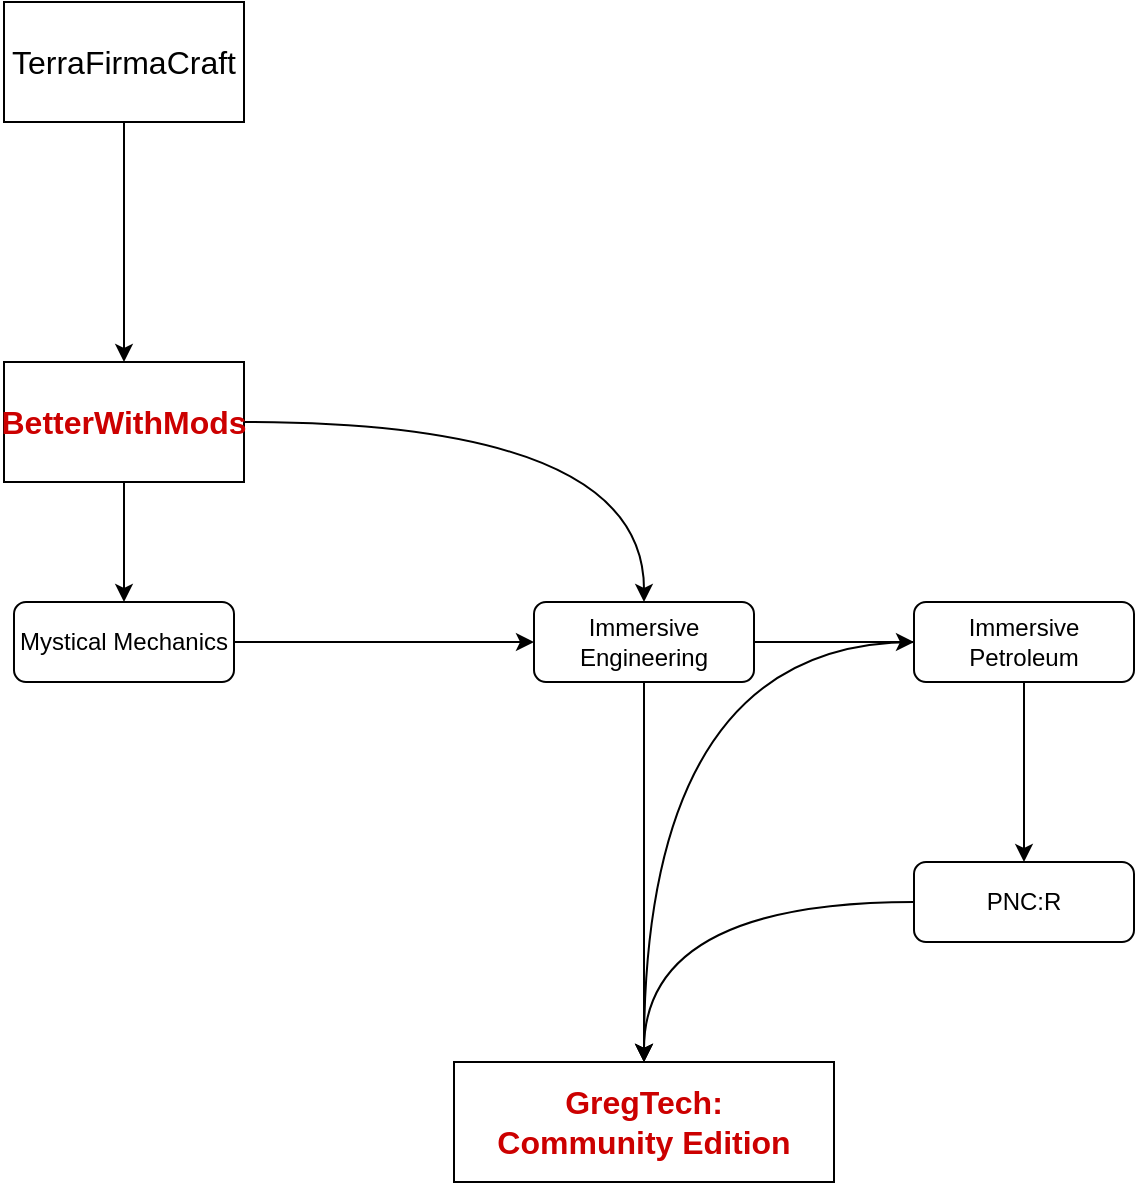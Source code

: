 <mxfile version="13.6.5" pages="10">
    <diagram id="eFlmM_bn0EofehYLSd7M" name="Pack progression">
        <mxGraphModel dx="1230" dy="575" grid="1" gridSize="10" guides="1" tooltips="1" connect="1" arrows="1" fold="1" page="1" pageScale="1" pageWidth="827" pageHeight="1169" math="0" shadow="0">
            <root>
                <mxCell id="PC84Y65q-Z2JwzMxJnEu-0"/>
                <mxCell id="PC84Y65q-Z2JwzMxJnEu-1" parent="PC84Y65q-Z2JwzMxJnEu-0"/>
                <mxCell id="2" style="edgeStyle=orthogonalEdgeStyle;rounded=0;orthogonalLoop=1;jettySize=auto;html=1;curved=1;" parent="PC84Y65q-Z2JwzMxJnEu-1" source="J5CU-x-rq1GXavr5xYFY-2" target="J5CU-x-rq1GXavr5xYFY-3" edge="1">
                    <mxGeometry relative="1" as="geometry"/>
                </mxCell>
                <mxCell id="J5CU-x-rq1GXavr5xYFY-2" value="&lt;font style=&quot;font-size: 16px&quot;&gt;TerraFirmaCraft&lt;/font&gt;" style="rounded=0;whiteSpace=wrap;html=1;" parent="PC84Y65q-Z2JwzMxJnEu-1" vertex="1">
                    <mxGeometry x="175" y="80" width="120" height="60" as="geometry"/>
                </mxCell>
                <mxCell id="5" style="edgeStyle=orthogonalEdgeStyle;curved=1;rounded=0;orthogonalLoop=1;jettySize=auto;html=1;" parent="PC84Y65q-Z2JwzMxJnEu-1" source="J5CU-x-rq1GXavr5xYFY-3" target="4" edge="1">
                    <mxGeometry relative="1" as="geometry"/>
                </mxCell>
                <mxCell id="5ror_pVRo7oU6RxXRf_z-9" style="edgeStyle=orthogonalEdgeStyle;curved=1;rounded=0;orthogonalLoop=1;jettySize=auto;html=1;fontColor=#CC0000;" parent="PC84Y65q-Z2JwzMxJnEu-1" source="J5CU-x-rq1GXavr5xYFY-3" target="5ror_pVRo7oU6RxXRf_z-7" edge="1">
                    <mxGeometry relative="1" as="geometry"/>
                </mxCell>
                <mxCell id="J5CU-x-rq1GXavr5xYFY-3" value="&lt;font style=&quot;font-size: 16px&quot;&gt;BetterWithMods&lt;/font&gt;" style="rounded=0;whiteSpace=wrap;html=1;fontColor=#CC0000;fontStyle=1;" parent="PC84Y65q-Z2JwzMxJnEu-1" vertex="1">
                    <mxGeometry x="175" y="260" width="120" height="60" as="geometry"/>
                </mxCell>
                <mxCell id="7" style="edgeStyle=orthogonalEdgeStyle;curved=1;rounded=0;orthogonalLoop=1;jettySize=auto;html=1;fontColor=#CC0000;" parent="PC84Y65q-Z2JwzMxJnEu-1" source="4" target="5ror_pVRo7oU6RxXRf_z-7" edge="1">
                    <mxGeometry relative="1" as="geometry"/>
                </mxCell>
                <mxCell id="4" value="Mystical Mechanics" style="rounded=1;whiteSpace=wrap;html=1;" parent="PC84Y65q-Z2JwzMxJnEu-1" vertex="1">
                    <mxGeometry x="180" y="380" width="110" height="40" as="geometry"/>
                </mxCell>
                <mxCell id="6" value="&lt;div&gt;&lt;span style=&quot;font-size: 16px&quot;&gt;GregTech:&lt;/span&gt;&lt;/div&gt;&lt;div&gt;&lt;span style=&quot;font-size: 16px&quot;&gt;Community Edition&lt;/span&gt;&lt;/div&gt;" style="rounded=0;whiteSpace=wrap;html=1;fontColor=#CC0000;fontStyle=1;" parent="PC84Y65q-Z2JwzMxJnEu-1" vertex="1">
                    <mxGeometry x="400" y="610" width="190" height="60" as="geometry"/>
                </mxCell>
                <mxCell id="5ror_pVRo7oU6RxXRf_z-8" style="edgeStyle=orthogonalEdgeStyle;curved=1;rounded=0;orthogonalLoop=1;jettySize=auto;html=1;fontColor=#CC0000;" parent="PC84Y65q-Z2JwzMxJnEu-1" source="5ror_pVRo7oU6RxXRf_z-7" target="6" edge="1">
                    <mxGeometry relative="1" as="geometry"/>
                </mxCell>
                <mxCell id="5ror_pVRo7oU6RxXRf_z-17" value="" style="edgeStyle=orthogonalEdgeStyle;curved=1;rounded=0;orthogonalLoop=1;jettySize=auto;html=1;fontColor=#CC0000;" parent="PC84Y65q-Z2JwzMxJnEu-1" source="5ror_pVRo7oU6RxXRf_z-7" target="5ror_pVRo7oU6RxXRf_z-16" edge="1">
                    <mxGeometry relative="1" as="geometry"/>
                </mxCell>
                <mxCell id="5ror_pVRo7oU6RxXRf_z-7" value="Immersive Engineering" style="rounded=1;whiteSpace=wrap;html=1;" parent="PC84Y65q-Z2JwzMxJnEu-1" vertex="1">
                    <mxGeometry x="440" y="380" width="110" height="40" as="geometry"/>
                </mxCell>
                <mxCell id="5ror_pVRo7oU6RxXRf_z-19" style="edgeStyle=orthogonalEdgeStyle;curved=1;rounded=0;orthogonalLoop=1;jettySize=auto;html=1;fontColor=#CC0000;" parent="PC84Y65q-Z2JwzMxJnEu-1" source="5ror_pVRo7oU6RxXRf_z-11" target="6" edge="1">
                    <mxGeometry relative="1" as="geometry"/>
                </mxCell>
                <mxCell id="5ror_pVRo7oU6RxXRf_z-11" value="PNC:R" style="rounded=1;whiteSpace=wrap;html=1;" parent="PC84Y65q-Z2JwzMxJnEu-1" vertex="1">
                    <mxGeometry x="630" y="510" width="110" height="40" as="geometry"/>
                </mxCell>
                <mxCell id="5ror_pVRo7oU6RxXRf_z-18" style="edgeStyle=orthogonalEdgeStyle;curved=1;rounded=0;orthogonalLoop=1;jettySize=auto;html=1;fontColor=#CC0000;" parent="PC84Y65q-Z2JwzMxJnEu-1" source="5ror_pVRo7oU6RxXRf_z-16" target="5ror_pVRo7oU6RxXRf_z-11" edge="1">
                    <mxGeometry relative="1" as="geometry"/>
                </mxCell>
                <mxCell id="5ror_pVRo7oU6RxXRf_z-20" style="edgeStyle=orthogonalEdgeStyle;curved=1;rounded=0;orthogonalLoop=1;jettySize=auto;html=1;fontColor=#CC0000;" parent="PC84Y65q-Z2JwzMxJnEu-1" source="5ror_pVRo7oU6RxXRf_z-16" target="6" edge="1">
                    <mxGeometry relative="1" as="geometry"/>
                </mxCell>
                <mxCell id="5ror_pVRo7oU6RxXRf_z-16" value="Immersive Petroleum" style="rounded=1;whiteSpace=wrap;html=1;" parent="PC84Y65q-Z2JwzMxJnEu-1" vertex="1">
                    <mxGeometry x="630" y="380" width="110" height="40" as="geometry"/>
                </mxCell>
            </root>
        </mxGraphModel>
    </diagram>
    <diagram id="4RP5_QJQZk60RKxxRBGe" name="Pack Progression Detailed">
        <mxGraphModel dx="3287" dy="2319" grid="1" gridSize="10" guides="1" tooltips="1" connect="1" arrows="1" fold="1" page="1" pageScale="1" pageWidth="827" pageHeight="1169" math="0" shadow="0">
            <root>
                <mxCell id="94agSEG1sXSR3b1KnzN7-0"/>
                <mxCell id="94agSEG1sXSR3b1KnzN7-1" parent="94agSEG1sXSR3b1KnzN7-0"/>
                <mxCell id="94agSEG1sXSR3b1KnzN7-10" value="Defense" style="swimlane;rounded=0;sketch=0;startSize=23;" parent="94agSEG1sXSR3b1KnzN7-1" vertex="1">
                    <mxGeometry x="1810" y="40" width="200" height="200" as="geometry"/>
                </mxCell>
                <mxCell id="94agSEG1sXSR3b1KnzN7-11" value="Logistics" style="swimlane;rounded=0;sketch=0;" parent="94agSEG1sXSR3b1KnzN7-1" vertex="1">
                    <mxGeometry x="1570" y="40" width="200" height="200" as="geometry"/>
                </mxCell>
                <mxCell id="r3b_dH6vwG5MheDp4VS7-4" value="Legend" style="swimlane;rounded=0;sketch=0;" parent="94agSEG1sXSR3b1KnzN7-1" vertex="1">
                    <mxGeometry x="70" y="-780" width="290" height="310" as="geometry"/>
                </mxCell>
                <mxCell id="1C9HEGjrZ2PHEOJGJfc3-0" value="&lt;font style=&quot;font-size: 16px&quot;&gt;TFC&lt;/font&gt;" style="rounded=0;whiteSpace=wrap;html=1;fillColor=#f5f5f5;gradientColor=#b3b3b3;strokeColor=#666666;fontStyle=1;fontColor=#333333;fontSize=16;" parent="r3b_dH6vwG5MheDp4VS7-4" vertex="1">
                    <mxGeometry x="30" y="40" width="100" height="40" as="geometry"/>
                </mxCell>
                <mxCell id="1C9HEGjrZ2PHEOJGJfc3-2" value="&lt;font style=&quot;font-size: 16px&quot;&gt;BWM&lt;/font&gt;" style="rounded=0;whiteSpace=wrap;html=1;fillColor=#fff2cc;gradientColor=#ffd966;strokeColor=#d6b656;fontStyle=1;fontColor=#4D4B3B;fontSize=16;" parent="r3b_dH6vwG5MheDp4VS7-4" vertex="1">
                    <mxGeometry x="30" y="100" width="100" height="40" as="geometry"/>
                </mxCell>
                <mxCell id="1C9HEGjrZ2PHEOJGJfc3-3" value="&lt;font style=&quot;font-size: 16px&quot; color=&quot;#665b59&quot;&gt;Embers&lt;/font&gt;" style="rounded=0;whiteSpace=wrap;html=1;fillColor=#ffcd28;strokeColor=#d79b00;fontStyle=1;fontSize=16;gradientColor=#ffa500;" parent="r3b_dH6vwG5MheDp4VS7-4" vertex="1">
                    <mxGeometry x="30" y="160" width="100" height="40" as="geometry"/>
                </mxCell>
                <mxCell id="DM0w3yBaOxFQg79af-ZW-3" value="Process" style="rhombus;whiteSpace=wrap;html=1;fontSize=16;" parent="r3b_dH6vwG5MheDp4VS7-4" vertex="1">
                    <mxGeometry x="180" y="100" width="80" height="50" as="geometry"/>
                </mxCell>
                <mxCell id="DM0w3yBaOxFQg79af-ZW-14" value="&lt;font style=&quot;font-size: 16px&quot;&gt;GTCE&lt;/font&gt;" style="rounded=0;whiteSpace=wrap;html=1;fillColor=#dae8fc;gradientColor=#7ea6e0;strokeColor=#6c8ebf;fontStyle=1;fontColor=#CCE5FF;fontSize=16;" parent="r3b_dH6vwG5MheDp4VS7-4" vertex="1">
                    <mxGeometry x="30" y="220" width="100" height="40" as="geometry"/>
                </mxCell>
                <mxCell id="z4D46Bu-6uawBnInampc-6" style="edgeStyle=orthogonalEdgeStyle;rounded=0;orthogonalLoop=1;jettySize=auto;html=1;fontSize=22;" parent="94agSEG1sXSR3b1KnzN7-1" source="z4D46Bu-6uawBnInampc-2" target="z4D46Bu-6uawBnInampc-0" edge="1">
                    <mxGeometry relative="1" as="geometry"/>
                </mxCell>
                <mxCell id="z4D46Bu-6uawBnInampc-7" style="edgeStyle=orthogonalEdgeStyle;rounded=0;orthogonalLoop=1;jettySize=auto;html=1;fontSize=22;" parent="94agSEG1sXSR3b1KnzN7-1" source="z4D46Bu-6uawBnInampc-4" target="z4D46Bu-6uawBnInampc-3" edge="1">
                    <mxGeometry relative="1" as="geometry"/>
                </mxCell>
                <mxCell id="DM0w3yBaOxFQg79af-ZW-1" style="rounded=0;orthogonalLoop=1;jettySize=auto;html=1;fontSize=16;" parent="94agSEG1sXSR3b1KnzN7-1" source="DM0w3yBaOxFQg79af-ZW-2" target="DM0w3yBaOxFQg79af-ZW-0" edge="1">
                    <mxGeometry relative="1" as="geometry">
                        <mxPoint x="780" y="250" as="sourcePoint"/>
                    </mxGeometry>
                </mxCell>
                <mxCell id="z4D46Bu-6uawBnInampc-8" value="Metals" style="rounded=0;whiteSpace=wrap;html=1;fontSize=13;fontStyle=1;fillColor=#f5f5f5;strokeColor=#666666;fontColor=#333333;" parent="94agSEG1sXSR3b1KnzN7-1" vertex="1">
                    <mxGeometry x="400" y="-760" width="90" height="40" as="geometry"/>
                </mxCell>
                <mxCell id="DM0w3yBaOxFQg79af-ZW-9" style="edgeStyle=elbowEdgeStyle;rounded=0;orthogonalLoop=1;jettySize=auto;html=1;fontSize=16;elbow=vertical;" parent="94agSEG1sXSR3b1KnzN7-1" source="DM0w3yBaOxFQg79af-ZW-7" target="DM0w3yBaOxFQg79af-ZW-0" edge="1">
                    <mxGeometry relative="1" as="geometry">
                        <Array as="points">
                            <mxPoint x="180" y="110"/>
                            <mxPoint x="10" y="215"/>
                            <mxPoint x="210" y="240"/>
                        </Array>
                    </mxGeometry>
                </mxCell>
                <mxCell id="DM0w3yBaOxFQg79af-ZW-12" style="edgeStyle=elbowEdgeStyle;rounded=0;orthogonalLoop=1;jettySize=auto;elbow=vertical;html=1;fontSize=16;" parent="94agSEG1sXSR3b1KnzN7-1" source="z4D46Bu-6uawBnInampc-0" target="DM0w3yBaOxFQg79af-ZW-11" edge="1">
                    <mxGeometry relative="1" as="geometry">
                        <Array as="points">
                            <mxPoint x="656" y="-195"/>
                        </Array>
                    </mxGeometry>
                </mxCell>
                <mxCell id="z4D46Bu-6uawBnInampc-2" value="&lt;span style=&quot;font-size: 16px&quot;&gt;Stones&lt;br&gt;&lt;/span&gt;" style="rounded=0;whiteSpace=wrap;html=1;fillColor=#f5f5f5;gradientColor=#b3b3b3;strokeColor=#666666;fontStyle=1;fontColor=#333333;" parent="94agSEG1sXSR3b1KnzN7-1" vertex="1">
                    <mxGeometry x="612" y="-430" width="80" height="45" as="geometry"/>
                </mxCell>
                <mxCell id="z4D46Bu-6uawBnInampc-0" value="&lt;font style=&quot;font-size: 16px&quot;&gt;Stone tools&lt;/font&gt;" style="rounded=0;whiteSpace=wrap;html=1;fillColor=#f5f5f5;gradientColor=#b3b3b3;strokeColor=#666666;fontStyle=1;fontColor=#333333;" parent="94agSEG1sXSR3b1KnzN7-1" vertex="1">
                    <mxGeometry x="620" y="-290" width="64" height="50" as="geometry"/>
                </mxCell>
                <mxCell id="hR-lmzMSTm5LVqhBKGS6-8" style="edgeStyle=orthogonalEdgeStyle;rounded=0;orthogonalLoop=1;jettySize=auto;html=1;exitX=0.5;exitY=1;exitDx=0;exitDy=0;entryX=0.5;entryY=0;entryDx=0;entryDy=0;" edge="1" parent="94agSEG1sXSR3b1KnzN7-1" source="hR-lmzMSTm5LVqhBKGS6-0" target="hR-lmzMSTm5LVqhBKGS6-2">
                    <mxGeometry relative="1" as="geometry"/>
                </mxCell>
                <mxCell id="hR-lmzMSTm5LVqhBKGS6-13" style="edgeStyle=orthogonalEdgeStyle;rounded=0;orthogonalLoop=1;jettySize=auto;html=1;entryX=0;entryY=0.5;entryDx=0;entryDy=0;" edge="1" parent="94agSEG1sXSR3b1KnzN7-1" source="hR-lmzMSTm5LVqhBKGS6-0" target="z4D46Bu-6uawBnInampc-0">
                    <mxGeometry relative="1" as="geometry"/>
                </mxCell>
                <mxCell id="hR-lmzMSTm5LVqhBKGS6-14" style="edgeStyle=orthogonalEdgeStyle;rounded=0;orthogonalLoop=1;jettySize=auto;html=1;entryX=0;entryY=0.5;entryDx=0;entryDy=0;" edge="1" parent="94agSEG1sXSR3b1KnzN7-1" source="hR-lmzMSTm5LVqhBKGS6-0" target="DM0w3yBaOxFQg79af-ZW-4">
                    <mxGeometry relative="1" as="geometry">
                        <Array as="points">
                            <mxPoint y="-407"/>
                            <mxPoint y="300"/>
                        </Array>
                    </mxGeometry>
                </mxCell>
                <mxCell id="hR-lmzMSTm5LVqhBKGS6-0" value="&lt;span style=&quot;font-size: 16px&quot;&gt;Sticks&lt;br&gt;&lt;/span&gt;" style="rounded=0;whiteSpace=wrap;html=1;fillColor=#f5f5f5;gradientColor=#b3b3b3;strokeColor=#666666;fontStyle=1;fontColor=#333333;" vertex="1" parent="94agSEG1sXSR3b1KnzN7-1">
                    <mxGeometry x="424" y="-430" width="80" height="45" as="geometry"/>
                </mxCell>
                <mxCell id="hR-lmzMSTm5LVqhBKGS6-5" style="edgeStyle=orthogonalEdgeStyle;rounded=0;orthogonalLoop=1;jettySize=auto;html=1;" edge="1" parent="94agSEG1sXSR3b1KnzN7-1" source="DM0w3yBaOxFQg79af-ZW-13" target="z4D46Bu-6uawBnInampc-2">
                    <mxGeometry relative="1" as="geometry"/>
                </mxCell>
                <mxCell id="hR-lmzMSTm5LVqhBKGS6-10" style="edgeStyle=orthogonalEdgeStyle;rounded=0;orthogonalLoop=1;jettySize=auto;html=1;entryX=0.5;entryY=0;entryDx=0;entryDy=0;" edge="1" parent="94agSEG1sXSR3b1KnzN7-1" source="DM0w3yBaOxFQg79af-ZW-13" target="hR-lmzMSTm5LVqhBKGS6-0">
                    <mxGeometry relative="1" as="geometry"/>
                </mxCell>
                <mxCell id="DM0w3yBaOxFQg79af-ZW-13" value="&lt;font style=&quot;font-size: 12px&quot;&gt;Surfce&lt;br&gt;&lt;/font&gt;" style="rounded=0;whiteSpace=wrap;html=1;fillColor=#f5f5f5;gradientColor=#b3b3b3;strokeColor=#666666;fontStyle=1;fontColor=#333333;" parent="94agSEG1sXSR3b1KnzN7-1" vertex="1">
                    <mxGeometry x="500" y="-590" width="90" height="60" as="geometry"/>
                </mxCell>
                <mxCell id="DM0w3yBaOxFQg79af-ZW-11" value="&lt;font style=&quot;font-size: 16px&quot;&gt;Wooden Logs&lt;/font&gt;" style="rounded=0;whiteSpace=wrap;html=1;fillColor=#f5f5f5;gradientColor=#b3b3b3;strokeColor=#666666;fontStyle=1;fontColor=#333333;fontSize=16;" parent="94agSEG1sXSR3b1KnzN7-1" vertex="1">
                    <mxGeometry x="622" y="-150" width="68" height="40" as="geometry"/>
                </mxCell>
                <mxCell id="hR-lmzMSTm5LVqhBKGS6-2" value="&lt;font style=&quot;font-size: 16px&quot;&gt;Firepit&lt;/font&gt;" style="rounded=0;whiteSpace=wrap;html=1;fillColor=#f5f5f5;gradientColor=#b3b3b3;strokeColor=#666666;fontStyle=1;fontColor=#333333;fontSize=16;" vertex="1" parent="94agSEG1sXSR3b1KnzN7-1">
                    <mxGeometry x="414" y="-250" width="100" height="40" as="geometry"/>
                </mxCell>
                <mxCell id="hR-lmzMSTm5LVqhBKGS6-4" style="edgeStyle=orthogonalEdgeStyle;rounded=0;orthogonalLoop=1;jettySize=auto;html=1;exitX=1;exitY=0.5;exitDx=0;exitDy=0;" edge="1" parent="94agSEG1sXSR3b1KnzN7-1" source="hR-lmzMSTm5LVqhBKGS6-2" target="z4D46Bu-6uawBnInampc-3">
                    <mxGeometry relative="1" as="geometry"/>
                </mxCell>
                <mxCell id="z4D46Bu-6uawBnInampc-3" value="&lt;font style=&quot;font-size: 16px&quot;&gt;Pottery&lt;/font&gt;" style="rounded=0;whiteSpace=wrap;html=1;fillColor=#f5f5f5;gradientColor=#b3b3b3;strokeColor=#666666;fontStyle=1;fontColor=#333333;" parent="94agSEG1sXSR3b1KnzN7-1" vertex="1">
                    <mxGeometry x="503" y="-120" width="80" height="40" as="geometry"/>
                </mxCell>
                <mxCell id="z4D46Bu-6uawBnInampc-13" value="" style="edgeStyle=orthogonalEdgeStyle;rounded=0;orthogonalLoop=1;jettySize=auto;html=1;fontSize=16;" parent="94agSEG1sXSR3b1KnzN7-1" source="z4D46Bu-6uawBnInampc-3" target="z4D46Bu-6uawBnInampc-12" edge="1">
                    <mxGeometry relative="1" as="geometry"/>
                </mxCell>
                <mxCell id="DM0w3yBaOxFQg79af-ZW-8" value="" style="edgeStyle=none;rounded=0;orthogonalLoop=1;jettySize=auto;html=1;fontSize=16;" parent="94agSEG1sXSR3b1KnzN7-1" source="z4D46Bu-6uawBnInampc-3" target="DM0w3yBaOxFQg79af-ZW-7" edge="1">
                    <mxGeometry relative="1" as="geometry"/>
                </mxCell>
                <mxCell id="DM0w3yBaOxFQg79af-ZW-7" value="&lt;font style=&quot;font-size: 16px&quot;&gt;Molds&lt;/font&gt;" style="rounded=0;whiteSpace=wrap;html=1;fillColor=#f5f5f5;gradientColor=#b3b3b3;strokeColor=#666666;fontStyle=1;fontColor=#333333;" parent="94agSEG1sXSR3b1KnzN7-1" vertex="1">
                    <mxGeometry x="374" y="20" width="80" height="40" as="geometry"/>
                </mxCell>
                <mxCell id="DM0w3yBaOxFQg79af-ZW-10" style="edgeStyle=elbowEdgeStyle;rounded=0;orthogonalLoop=1;jettySize=auto;elbow=vertical;html=1;fontSize=16;" parent="94agSEG1sXSR3b1KnzN7-1" source="DM0w3yBaOxFQg79af-ZW-7" target="DM0w3yBaOxFQg79af-ZW-2" edge="1">
                    <mxGeometry relative="1" as="geometry"/>
                </mxCell>
                <mxCell id="iSPOKEO8SQdTTCTVTBsQ-2" style="edgeStyle=orthogonalEdgeStyle;rounded=0;orthogonalLoop=1;jettySize=auto;html=1;entryX=0.5;entryY=0;entryDx=0;entryDy=0;" edge="1" parent="94agSEG1sXSR3b1KnzN7-1" source="z4D46Bu-6uawBnInampc-4" target="iSPOKEO8SQdTTCTVTBsQ-1">
                    <mxGeometry relative="1" as="geometry"/>
                </mxCell>
                <mxCell id="z4D46Bu-6uawBnInampc-4" value="&lt;font style=&quot;font-size: 16px&quot;&gt;Clay&lt;/font&gt;" style="rounded=0;whiteSpace=wrap;html=1;fillColor=#f5f5f5;gradientColor=#b3b3b3;strokeColor=#666666;fontStyle=1;fontColor=#333333;" parent="94agSEG1sXSR3b1KnzN7-1" vertex="1">
                    <mxGeometry x="740" y="-70" width="50" height="40" as="geometry"/>
                </mxCell>
                <mxCell id="hR-lmzMSTm5LVqhBKGS6-12" style="edgeStyle=orthogonalEdgeStyle;rounded=0;orthogonalLoop=1;jettySize=auto;html=1;entryX=1;entryY=0;entryDx=0;entryDy=0;" edge="1" parent="94agSEG1sXSR3b1KnzN7-1" source="z4D46Bu-6uawBnInampc-12" target="DM0w3yBaOxFQg79af-ZW-2">
                    <mxGeometry relative="1" as="geometry"/>
                </mxCell>
                <mxCell id="z4D46Bu-6uawBnInampc-12" value="&lt;a href=&quot;https://tng.terrafirmacraft.com/Pottery#Ceramic_Vessel&quot; title=&quot;Pottery&quot; style=&quot;font-size: 15px;&quot;&gt;Ceramic Vessel&lt;/a&gt;" style="rounded=0;whiteSpace=wrap;html=1;fillColor=#f5f5f5;gradientColor=#b3b3b3;strokeColor=#666666;fontStyle=1;fontColor=#333333;fontSize=15;" parent="94agSEG1sXSR3b1KnzN7-1" vertex="1">
                    <mxGeometry x="500" y="20" width="86" height="40" as="geometry"/>
                </mxCell>
                <mxCell id="DM0w3yBaOxFQg79af-ZW-2" value="&lt;span style=&quot;font-size: 14px&quot;&gt;Smelting&lt;/span&gt;" style="rhombus;whiteSpace=wrap;html=1;fontSize=12;rounded=0;fontColor=#333333;fontStyle=1;strokeColor=#666666;fillColor=#f5f5f5;gradientColor=#b3b3b3;" parent="94agSEG1sXSR3b1KnzN7-1" vertex="1">
                    <mxGeometry x="390" y="140" width="100" height="70" as="geometry"/>
                </mxCell>
                <mxCell id="DM0w3yBaOxFQg79af-ZW-0" value="Copper" style="rounded=0;whiteSpace=wrap;html=1;fontSize=13;fontStyle=1;fillColor=#f5f5f5;strokeColor=#666666;fontColor=#333333;" parent="94agSEG1sXSR3b1KnzN7-1" vertex="1">
                    <mxGeometry x="250" y="155" width="90" height="40" as="geometry"/>
                </mxCell>
                <mxCell id="DM0w3yBaOxFQg79af-ZW-5" style="rounded=0;orthogonalLoop=1;jettySize=auto;html=1;fontSize=16;" parent="94agSEG1sXSR3b1KnzN7-1" source="DM0w3yBaOxFQg79af-ZW-0" target="DM0w3yBaOxFQg79af-ZW-4" edge="1">
                    <mxGeometry relative="1" as="geometry">
                        <Array as="points">
                            <mxPoint x="295" y="300"/>
                        </Array>
                    </mxGeometry>
                </mxCell>
                <mxCell id="DM0w3yBaOxFQg79af-ZW-4" value="Copper tools" style="rounded=0;whiteSpace=wrap;html=1;fillColor=#f5f5f5;gradientColor=#b3b3b3;strokeColor=#666666;fontStyle=1;fontColor=#333333;fontSize=16;" parent="94agSEG1sXSR3b1KnzN7-1" vertex="1">
                    <mxGeometry x="150" y="280" width="100" height="40" as="geometry"/>
                </mxCell>
                <mxCell id="hR-lmzMSTm5LVqhBKGS6-16" style="edgeStyle=orthogonalEdgeStyle;rounded=0;orthogonalLoop=1;jettySize=auto;html=1;entryX=0.5;entryY=1;entryDx=0;entryDy=0;" edge="1" parent="94agSEG1sXSR3b1KnzN7-1" source="hR-lmzMSTm5LVqhBKGS6-15" target="DM0w3yBaOxFQg79af-ZW-4">
                    <mxGeometry relative="1" as="geometry"/>
                </mxCell>
                <mxCell id="hR-lmzMSTm5LVqhBKGS6-17" style="edgeStyle=orthogonalEdgeStyle;rounded=0;orthogonalLoop=1;jettySize=auto;html=1;entryX=0;entryY=1;entryDx=0;entryDy=0;" edge="1" parent="94agSEG1sXSR3b1KnzN7-1" source="hR-lmzMSTm5LVqhBKGS6-15" target="hR-lmzMSTm5LVqhBKGS6-0">
                    <mxGeometry relative="1" as="geometry">
                        <mxPoint x="90" y="-50.0" as="targetPoint"/>
                        <Array as="points">
                            <mxPoint x="80" y="410"/>
                            <mxPoint x="80" y="-350"/>
                            <mxPoint x="424" y="-350"/>
                        </Array>
                    </mxGeometry>
                </mxCell>
                <mxCell id="hR-lmzMSTm5LVqhBKGS6-15" value="&lt;font style=&quot;font-size: 16px&quot;&gt;Wooden Planks&lt;/font&gt;" style="rounded=0;whiteSpace=wrap;html=1;fillColor=#f5f5f5;gradientColor=#b3b3b3;strokeColor=#666666;fontStyle=1;fontColor=#333333;fontSize=16;" vertex="1" parent="94agSEG1sXSR3b1KnzN7-1">
                    <mxGeometry x="145" y="390" width="110" height="40" as="geometry"/>
                </mxCell>
                <mxCell id="iSPOKEO8SQdTTCTVTBsQ-4" style="edgeStyle=orthogonalEdgeStyle;rounded=0;orthogonalLoop=1;jettySize=auto;html=1;entryX=0.5;entryY=0;entryDx=0;entryDy=0;" edge="1" parent="94agSEG1sXSR3b1KnzN7-1" source="iSPOKEO8SQdTTCTVTBsQ-0" target="iSPOKEO8SQdTTCTVTBsQ-1">
                    <mxGeometry relative="1" as="geometry"/>
                </mxCell>
                <mxCell id="iSPOKEO8SQdTTCTVTBsQ-0" value="&lt;font style=&quot;font-size: 16px&quot;&gt;Sand&lt;/font&gt;" style="rounded=0;whiteSpace=wrap;html=1;fillColor=#f5f5f5;gradientColor=#b3b3b3;strokeColor=#666666;fontStyle=1;fontColor=#333333;fontSize=16;" vertex="1" parent="94agSEG1sXSR3b1KnzN7-1">
                    <mxGeometry x="840" y="-70" width="100" height="40" as="geometry"/>
                </mxCell>
                <mxCell id="iSPOKEO8SQdTTCTVTBsQ-1" value="&lt;font style=&quot;font-size: 16px&quot; color=&quot;#665b59&quot;&gt;Caminite Blend&lt;/font&gt;" style="rounded=0;whiteSpace=wrap;html=1;fillColor=#ffcd28;strokeColor=#d79b00;fontStyle=1;fontSize=16;gradientColor=#ffa500;" vertex="1" parent="94agSEG1sXSR3b1KnzN7-1">
                    <mxGeometry x="780" y="155" width="100" height="40" as="geometry"/>
                </mxCell>
            </root>
        </mxGraphModel>
    </diagram>
    <diagram id="qkJy5qVOCOmz0I5MrPBC" name="TFC:TNG default progression">
        <mxGraphModel dx="1230" dy="575" grid="1" gridSize="10" guides="1" tooltips="1" connect="1" arrows="1" fold="1" page="1" pageScale="1" pageWidth="827" pageHeight="1169" math="0" shadow="0">
            <root>
                <mxCell id="0"/>
                <mxCell id="1" parent="0"/>
            </root>
        </mxGraphModel>
    </diagram>
    <diagram id="CwnVTCa_jIlSU0jMiKgj" name="TFC-&gt;Ore conversion">
        &#xa;
        <mxGraphModel grid="1" gridSize="10" guides="1" tooltips="1" connect="1" arrows="1" page="1" fold="1" pageScale="1" pageWidth="827" pageHeight="1169" math="0" shadow="0">
            &#xa;
            <root>
                &#xa;
                <mxCell id="N2ckjW6Jy0a12f5oZcQ5-0"/>
                &#xa;
                <mxCell id="N2ckjW6Jy0a12f5oZcQ5-1" parent="N2ckjW6Jy0a12f5oZcQ5-0"/>
                &#xa;
                <mxCell id="_ymJ3-fApAEzEkLvIO7K-1" value="Rocks" style="shape=table;html=1;whiteSpace=wrap;container=1;collapsible=0;childLayout=tableLayout;fontStyle=1;align=center;fontSize=16;rounded=0;fontColor=#333333;strokeColor=#666666;fillColor=#f5f5f5;gradientColor=#b3b3b3;" vertex="1" parent="N2ckjW6Jy0a12f5oZcQ5-1">
                    &#xa;
                    <mxGeometry x="130" y="60" width="120" height="223" as="geometry"/>
                    &#xa;
                </mxCell>
                &#xa;
                <mxCell id="_ymJ3-fApAEzEkLvIO7K-2" value="" style="shape=partialRectangle;html=1;whiteSpace=wrap;collapsible=0;dropTarget=0;pointerEvents=0;fillColor=none;top=0;left=0;bottom=0;right=0;points=[[0,0.5],[1,0.5]];portConstraint=eastwest;" vertex="1" parent="_ymJ3-fApAEzEkLvIO7K-1">
                    &#xa;
                    <mxGeometry y="40" width="120" height="37" as="geometry"/>
                    &#xa;
                </mxCell>
                &#xa;
                <mxCell id="_ymJ3-fApAEzEkLvIO7K-3" value="Name" style="shape=partialRectangle;html=1;whiteSpace=wrap;connectable=0;fillColor=#f5f5f5;top=0;left=0;bottom=0;right=0;overflow=hidden;gradientColor=#b3b3b3;strokeColor=#666666;" vertex="1" parent="_ymJ3-fApAEzEkLvIO7K-2">
                    &#xa;
                    <mxGeometry width="60" height="37" as="geometry"/>
                    &#xa;
                </mxCell>
                &#xa;
                <mxCell id="_ymJ3-fApAEzEkLvIO7K-4" value="Units" style="shape=partialRectangle;html=1;whiteSpace=wrap;connectable=0;fillColor=#f5f5f5;top=0;left=0;bottom=0;right=0;overflow=hidden;strokeColor=#666666;gradientColor=#b3b3b3;" vertex="1" parent="_ymJ3-fApAEzEkLvIO7K-2">
                    &#xa;
                    <mxGeometry x="60" width="60" height="37" as="geometry"/>
                    &#xa;
                </mxCell>
                &#xa;
                <mxCell id="Ew6glDTvR2pMh_I2EIjH-0" style="shape=partialRectangle;html=1;whiteSpace=wrap;collapsible=0;dropTarget=0;pointerEvents=0;fillColor=none;top=0;left=0;bottom=0;right=0;points=[[0,0.5],[1,0.5]];portConstraint=eastwest;" vertex="1" parent="_ymJ3-fApAEzEkLvIO7K-1">
                    &#xa;
                    <mxGeometry y="77" width="120" height="36" as="geometry"/>
                    &#xa;
                </mxCell>
                &#xa;
                <mxCell id="Ew6glDTvR2pMh_I2EIjH-1" value="Small" style="shape=partialRectangle;html=1;whiteSpace=wrap;connectable=0;fillColor=none;top=0;left=0;bottom=0;right=0;overflow=hidden;" vertex="1" parent="Ew6glDTvR2pMh_I2EIjH-0">
                    &#xa;
                    <mxGeometry width="60" height="36" as="geometry"/>
                    &#xa;
                </mxCell>
                &#xa;
                <mxCell id="Ew6glDTvR2pMh_I2EIjH-2" value="10" style="shape=partialRectangle;html=1;whiteSpace=wrap;connectable=0;fillColor=none;top=0;left=0;bottom=0;right=0;overflow=hidden;" vertex="1" parent="Ew6glDTvR2pMh_I2EIjH-0">
                    &#xa;
                    <mxGeometry x="60" width="60" height="36" as="geometry"/>
                    &#xa;
                </mxCell>
                &#xa;
                <mxCell id="_ymJ3-fApAEzEkLvIO7K-6" value="" style="shape=partialRectangle;html=1;whiteSpace=wrap;collapsible=0;dropTarget=0;pointerEvents=0;fillColor=none;top=0;left=0;bottom=0;right=0;points=[[0,0.5],[1,0.5]];portConstraint=eastwest;" vertex="1" parent="_ymJ3-fApAEzEkLvIO7K-1">
                    &#xa;
                    <mxGeometry y="113" width="120" height="36" as="geometry"/>
                    &#xa;
                </mxCell>
                &#xa;
                <mxCell id="_ymJ3-fApAEzEkLvIO7K-7" value="Poor" style="shape=partialRectangle;html=1;whiteSpace=wrap;connectable=0;fillColor=none;top=0;left=0;bottom=0;right=0;overflow=hidden;" vertex="1" parent="_ymJ3-fApAEzEkLvIO7K-6">
                    &#xa;
                    <mxGeometry width="60" height="36" as="geometry"/>
                    &#xa;
                </mxCell>
                &#xa;
                <mxCell id="_ymJ3-fApAEzEkLvIO7K-8" value="15" style="shape=partialRectangle;html=1;whiteSpace=wrap;connectable=0;fillColor=none;top=0;left=0;bottom=0;right=0;overflow=hidden;" vertex="1" parent="_ymJ3-fApAEzEkLvIO7K-6">
                    &#xa;
                    <mxGeometry x="60" width="60" height="36" as="geometry"/>
                    &#xa;
                </mxCell>
                &#xa;
                <mxCell id="_ymJ3-fApAEzEkLvIO7K-10" value="" style="shape=partialRectangle;html=1;whiteSpace=wrap;collapsible=0;dropTarget=0;pointerEvents=0;fillColor=none;top=0;left=0;bottom=0;right=0;points=[[0,0.5],[1,0.5]];portConstraint=eastwest;" vertex="1" parent="_ymJ3-fApAEzEkLvIO7K-1">
                    &#xa;
                    <mxGeometry y="149" width="120" height="37" as="geometry"/>
                    &#xa;
                </mxCell>
                &#xa;
                <mxCell id="_ymJ3-fApAEzEkLvIO7K-11" value="Native" style="shape=partialRectangle;html=1;whiteSpace=wrap;connectable=0;fillColor=none;top=0;left=0;bottom=0;right=0;overflow=hidden;" vertex="1" parent="_ymJ3-fApAEzEkLvIO7K-10">
                    &#xa;
                    <mxGeometry width="60" height="37" as="geometry"/>
                    &#xa;
                </mxCell>
                &#xa;
                <mxCell id="_ymJ3-fApAEzEkLvIO7K-12" value="25" style="shape=partialRectangle;html=1;whiteSpace=wrap;connectable=0;fillColor=none;top=0;left=0;bottom=0;right=0;overflow=hidden;" vertex="1" parent="_ymJ3-fApAEzEkLvIO7K-10">
                    &#xa;
                    <mxGeometry x="60" width="60" height="37" as="geometry"/>
                    &#xa;
                </mxCell>
                &#xa;
                <mxCell id="Ew6glDTvR2pMh_I2EIjH-6" style="shape=partialRectangle;html=1;whiteSpace=wrap;collapsible=0;dropTarget=0;pointerEvents=0;fillColor=none;top=0;left=0;bottom=0;right=0;points=[[0,0.5],[1,0.5]];portConstraint=eastwest;" vertex="1" parent="_ymJ3-fApAEzEkLvIO7K-1">
                    &#xa;
                    <mxGeometry y="186" width="120" height="37" as="geometry"/>
                    &#xa;
                </mxCell>
                &#xa;
                <mxCell id="Ew6glDTvR2pMh_I2EIjH-7" value="Rich" style="shape=partialRectangle;html=1;whiteSpace=wrap;connectable=0;fillColor=none;top=0;left=0;bottom=0;right=0;overflow=hidden;" vertex="1" parent="Ew6glDTvR2pMh_I2EIjH-6">
                    &#xa;
                    <mxGeometry width="60" height="37" as="geometry"/>
                    &#xa;
                </mxCell>
                &#xa;
                <mxCell id="Ew6glDTvR2pMh_I2EIjH-8" value="35" style="shape=partialRectangle;html=1;whiteSpace=wrap;connectable=0;fillColor=none;top=0;left=0;bottom=0;right=0;overflow=hidden;" vertex="1" parent="Ew6glDTvR2pMh_I2EIjH-6">
                    &#xa;
                    <mxGeometry x="60" width="60" height="37" as="geometry"/>
                    &#xa;
                </mxCell>
                &#xa;
            </root>
            &#xa;
        </mxGraphModel>
        &#xa;
    </diagram>
    <diagram id="5ia-Q7ChUQ1GHX_aOsa1" name="BWM default progression">
        &#xa;
        <mxGraphModel dx="606" dy="575" grid="1" gridSize="10" guides="1" tooltips="1" connect="1" arrows="1" fold="1" page="1" pageScale="1" pageWidth="827" pageHeight="1169" math="0" shadow="0">
            &#xa;
            <root>
                &#xa;
                <mxCell id="z1H2UeEMdir6PtWXG14c-0"/>
                &#xa;
                <mxCell id="z1H2UeEMdir6PtWXG14c-1" parent="z1H2UeEMdir6PtWXG14c-0"/>
                &#xa;
            </root>
            &#xa;
        </mxGraphModel>
        &#xa;
    </diagram>
    <diagram id="nVbuYmS9z6S-gXFsK3g3" name="GT:CE default progression">
        &#xa;
        <mxGraphModel dx="606" dy="575" grid="1" gridSize="10" guides="1" tooltips="1" connect="1" arrows="1" fold="1" page="1" pageScale="1" pageWidth="827" pageHeight="1169" math="0" shadow="0">
            &#xa;
            <root>
                &#xa;
                <mxCell id="4-zgcIPi6P2RsUSCOPzd-0"/>
                &#xa;
                <mxCell id="4-zgcIPi6P2RsUSCOPzd-1" parent="4-zgcIPi6P2RsUSCOPzd-0"/>
                &#xa;
            </root>
            &#xa;
        </mxGraphModel>
        &#xa;
    </diagram>
    <diagram id="YDZD6cO3B714cmqEzv-d" name="IE default progression">
        &#xa;
        <mxGraphModel dx="606" dy="575" grid="1" gridSize="10" guides="1" tooltips="1" connect="1" arrows="1" fold="1" page="1" pageScale="1" pageWidth="827" pageHeight="1169" math="0" shadow="0">
            &#xa;
            <root>
                &#xa;
                <mxCell id="kfsbdXt5VI9k9LOq0GQ8-0"/>
                &#xa;
                <mxCell id="kfsbdXt5VI9k9LOq0GQ8-1" parent="kfsbdXt5VI9k9LOq0GQ8-0"/>
                &#xa;
            </root>
            &#xa;
        </mxGraphModel>
        &#xa;
    </diagram>
    <diagram id="BqK8jSHK9lzUDgt339CZ" name="GTCE Oil procession">
        &#xa;        &#xa;&#xa;
        <mxGraphModel grid="1" gridSize="10" guides="1" tooltips="1" connect="1" arrows="1" page="1" fold="1" pageScale="1" pageWidth="827" pageHeight="1169" math="0" shadow="0">
            &#xa;            &#xa;&#xa;
            <root>
                &#xa;                &#xa;&#xa;
                <mxCell id="qh8JgNXigKp0opbUHGgR-0"/>
                &#xa;                &#xa;&#xa;
                <mxCell id="qh8JgNXigKp0opbUHGgR-1" parent="qh8JgNXigKp0opbUHGgR-0"/>
                &#xa;                &#xa;&#xa;
                <mxCell id="qh8JgNXigKp0opbUHGgR-2" value="Liquids" style="shape=table;html=1;whiteSpace=wrap;startSize=30;container=1;collapsible=0;childLayout=tableLayout;fontStyle=1;align=center;" parent="qh8JgNXigKp0opbUHGgR-1" vertex="1">
                    &#xa;                    &#xa;&#xa;
                    <mxGeometry x="20" y="120" width="170" height="510" as="geometry"/>
                    &#xa;                    &#xa;&#xa;
                </mxCell>
                &#xa;                &#xa;&#xa;
                <mxCell id="qh8JgNXigKp0opbUHGgR-3" value="" style="shape=partialRectangle;html=1;whiteSpace=wrap;collapsible=0;dropTarget=0;pointerEvents=0;fillColor=none;top=0;left=0;bottom=0;right=0;points=[[0,0.5],[1,0.5]];portConstraint=eastwest;" parent="qh8JgNXigKp0opbUHGgR-2" vertex="1">
                    &#xa;                    &#xa;&#xa;
                    <mxGeometry y="30" width="170" height="40" as="geometry"/>
                    &#xa;                    &#xa;&#xa;
                </mxCell>
                &#xa;                &#xa;&#xa;
                <mxCell id="qh8JgNXigKp0opbUHGgR-4" value="registry id" style="shape=partialRectangle;html=1;whiteSpace=wrap;connectable=0;fillColor=none;top=0;left=0;bottom=0;right=0;overflow=hidden;" parent="qh8JgNXigKp0opbUHGgR-3" vertex="1">
                    &#xa;                    &#xa;&#xa;
                    <mxGeometry width="85" height="40" as="geometry"/>
                    &#xa;                    &#xa;&#xa;
                </mxCell>
                &#xa;                &#xa;&#xa;
                <mxCell id="qh8JgNXigKp0opbUHGgR-5" value="Name" style="shape=partialRectangle;html=1;whiteSpace=wrap;connectable=0;fillColor=none;top=0;left=0;bottom=0;right=0;overflow=hidden;" parent="qh8JgNXigKp0opbUHGgR-3" vertex="1">
                    &#xa;                    &#xa;&#xa;
                    <mxGeometry x="85" width="85" height="40" as="geometry"/>
                    &#xa;                    &#xa;&#xa;
                </mxCell>
                &#xa;                &#xa;&#xa;
                <mxCell id="qh8JgNXigKp0opbUHGgR-7" value="" style="shape=partialRectangle;html=1;whiteSpace=wrap;collapsible=0;dropTarget=0;pointerEvents=0;fillColor=none;top=0;left=0;bottom=0;right=0;points=[[0,0.5],[1,0.5]];portConstraint=eastwest;" parent="qh8JgNXigKp0opbUHGgR-2" vertex="1">
                    &#xa;                    &#xa;&#xa;
                    <mxGeometry y="70" width="170" height="40" as="geometry"/>
                    &#xa;                    &#xa;&#xa;
                </mxCell>
                &#xa;                &#xa;&#xa;
                <mxCell id="qh8JgNXigKp0opbUHGgR-8" value="oil_heavy" style="shape=partialRectangle;html=1;whiteSpace=wrap;connectable=0;fillColor=none;top=0;left=0;bottom=0;right=0;overflow=hidden;" parent="qh8JgNXigKp0opbUHGgR-7" vertex="1">
                    &#xa;                    &#xa;&#xa;
                    <mxGeometry width="85" height="40" as="geometry"/>
                    &#xa;                    &#xa;&#xa;
                </mxCell>
                &#xa;                &#xa;&#xa;
                <mxCell id="qh8JgNXigKp0opbUHGgR-9" value="Heavy Oil" style="shape=partialRectangle;html=1;whiteSpace=wrap;connectable=0;fillColor=none;top=0;left=0;bottom=0;right=0;overflow=hidden;" parent="qh8JgNXigKp0opbUHGgR-7" vertex="1">
                    &#xa;                    &#xa;&#xa;
                    <mxGeometry x="85" width="85" height="40" as="geometry"/>
                    &#xa;                    &#xa;&#xa;
                </mxCell>
                &#xa;                &#xa;&#xa;
                <mxCell id="qh8JgNXigKp0opbUHGgR-11" value="" style="shape=partialRectangle;html=1;whiteSpace=wrap;collapsible=0;dropTarget=0;pointerEvents=0;fillColor=none;top=0;left=0;bottom=0;right=0;points=[[0,0.5],[1,0.5]];portConstraint=eastwest;" parent="qh8JgNXigKp0opbUHGgR-2" vertex="1">
                    &#xa;                    &#xa;&#xa;
                    <mxGeometry y="110" width="170" height="40" as="geometry"/>
                    &#xa;                    &#xa;&#xa;
                </mxCell>
                &#xa;                &#xa;&#xa;
                <mxCell id="qh8JgNXigKp0opbUHGgR-12" value="oil_medium" style="shape=partialRectangle;html=1;whiteSpace=wrap;connectable=0;fillColor=none;top=0;left=0;bottom=0;right=0;overflow=hidden;" parent="qh8JgNXigKp0opbUHGgR-11" vertex="1">
                    &#xa;                    &#xa;&#xa;
                    <mxGeometry width="85" height="40" as="geometry"/>
                    &#xa;                    &#xa;&#xa;
                </mxCell>
                &#xa;                &#xa;&#xa;
                <mxCell id="qh8JgNXigKp0opbUHGgR-13" value="Raw Oil" style="shape=partialRectangle;html=1;whiteSpace=wrap;connectable=0;fillColor=none;top=0;left=0;bottom=0;right=0;overflow=hidden;" parent="qh8JgNXigKp0opbUHGgR-11" vertex="1">
                    &#xa;                    &#xa;&#xa;
                    <mxGeometry x="85" width="85" height="40" as="geometry"/>
                    &#xa;                    &#xa;&#xa;
                </mxCell>
                &#xa;                &#xa;&#xa;
                <mxCell id="0eO2fELYWuzMeakAaJem-9" style="shape=partialRectangle;html=1;whiteSpace=wrap;collapsible=0;dropTarget=0;pointerEvents=0;fillColor=none;top=0;left=0;bottom=0;right=0;points=[[0,0.5],[1,0.5]];portConstraint=eastwest;" parent="qh8JgNXigKp0opbUHGgR-2" vertex="1">
                    &#xa;                    &#xa;&#xa;
                    <mxGeometry y="150" width="170" height="40" as="geometry"/>
                    &#xa;                    &#xa;&#xa;
                </mxCell>
                &#xa;                &#xa;&#xa;
                <mxCell id="0eO2fELYWuzMeakAaJem-10" value="oil_light" style="shape=partialRectangle;html=1;whiteSpace=wrap;connectable=0;fillColor=none;top=0;left=0;bottom=0;right=0;overflow=hidden;" parent="0eO2fELYWuzMeakAaJem-9" vertex="1">
                    &#xa;                    &#xa;&#xa;
                    <mxGeometry width="85" height="40" as="geometry"/>
                    &#xa;                    &#xa;&#xa;
                </mxCell>
                &#xa;                &#xa;&#xa;
                <mxCell id="0eO2fELYWuzMeakAaJem-11" value="Light Oil" style="shape=partialRectangle;html=1;whiteSpace=wrap;connectable=0;fillColor=none;top=0;left=0;bottom=0;right=0;overflow=hidden;" parent="0eO2fELYWuzMeakAaJem-9" vertex="1">
                    &#xa;                    &#xa;&#xa;
                    <mxGeometry x="85" width="85" height="40" as="geometry"/>
                    &#xa;                    &#xa;&#xa;
                </mxCell>
                &#xa;                &#xa;&#xa;
                <mxCell id="0eO2fELYWuzMeakAaJem-6" style="shape=partialRectangle;html=1;whiteSpace=wrap;collapsible=0;dropTarget=0;pointerEvents=0;fillColor=none;top=0;left=0;bottom=0;right=0;points=[[0,0.5],[1,0.5]];portConstraint=eastwest;" parent="qh8JgNXigKp0opbUHGgR-2" vertex="1">
                    &#xa;                    &#xa;&#xa;
                    <mxGeometry y="190" width="170" height="40" as="geometry"/>
                    &#xa;                    &#xa;&#xa;
                </mxCell>
                &#xa;                &#xa;&#xa;
                <mxCell id="0eO2fELYWuzMeakAaJem-7" value="oil" style="shape=partialRectangle;html=1;whiteSpace=wrap;connectable=0;fillColor=none;top=0;left=0;bottom=0;right=0;overflow=hidden;" parent="0eO2fELYWuzMeakAaJem-6" vertex="1">
                    &#xa;                    &#xa;&#xa;
                    <mxGeometry width="85" height="40" as="geometry"/>
                    &#xa;                    &#xa;&#xa;
                </mxCell>
                &#xa;                &#xa;&#xa;
                <mxCell id="0eO2fELYWuzMeakAaJem-8" value="Oil" style="shape=partialRectangle;html=1;whiteSpace=wrap;connectable=0;fillColor=none;top=0;left=0;bottom=0;right=0;overflow=hidden;" parent="0eO2fELYWuzMeakAaJem-6" vertex="1">
                    &#xa;                    &#xa;&#xa;
                    <mxGeometry x="85" width="85" height="40" as="geometry"/>
                    &#xa;                    &#xa;&#xa;
                </mxCell>
                &#xa;                &#xa;&#xa;
                <mxCell id="0eO2fELYWuzMeakAaJem-3" style="shape=partialRectangle;html=1;whiteSpace=wrap;collapsible=0;dropTarget=0;pointerEvents=0;fillColor=none;top=0;left=0;bottom=0;right=0;points=[[0,0.5],[1,0.5]];portConstraint=eastwest;" parent="qh8JgNXigKp0opbUHGgR-2" vertex="1">
                    &#xa;                    &#xa;&#xa;
                    <mxGeometry y="230" width="170" height="40" as="geometry"/>
                    &#xa;                    &#xa;&#xa;
                </mxCell>
                &#xa;                &#xa;&#xa;
                <mxCell id="0eO2fELYWuzMeakAaJem-4" value="bio_diesel" style="shape=partialRectangle;html=1;whiteSpace=wrap;connectable=0;fillColor=none;top=0;left=0;bottom=0;right=0;overflow=hidden;" parent="0eO2fELYWuzMeakAaJem-3" vertex="1">
                    &#xa;                    &#xa;&#xa;
                    <mxGeometry width="85" height="40" as="geometry"/>
                    &#xa;                    &#xa;&#xa;
                </mxCell>
                &#xa;                &#xa;&#xa;
                <mxCell id="0eO2fELYWuzMeakAaJem-5" value="Bio Diesel" style="shape=partialRectangle;html=1;whiteSpace=wrap;connectable=0;fillColor=none;top=0;left=0;bottom=0;right=0;overflow=hidden;" parent="0eO2fELYWuzMeakAaJem-3" vertex="1">
                    &#xa;                    &#xa;&#xa;
                    <mxGeometry x="85" width="85" height="40" as="geometry"/>
                    &#xa;                    &#xa;&#xa;
                </mxCell>
                &#xa;                &#xa;&#xa;
                <mxCell id="0eO2fELYWuzMeakAaJem-12" style="shape=partialRectangle;html=1;whiteSpace=wrap;collapsible=0;dropTarget=0;pointerEvents=0;fillColor=none;top=0;left=0;bottom=0;right=0;points=[[0,0.5],[1,0.5]];portConstraint=eastwest;" parent="qh8JgNXigKp0opbUHGgR-2" vertex="1">
                    &#xa;                    &#xa;&#xa;
                    <mxGeometry y="270" width="170" height="40" as="geometry"/>
                    &#xa;                    &#xa;&#xa;
                </mxCell>
                &#xa;                &#xa;&#xa;
                <mxCell id="0eO2fELYWuzMeakAaJem-13" value="fuel" style="shape=partialRectangle;html=1;whiteSpace=wrap;connectable=0;fillColor=none;top=0;left=0;bottom=0;right=0;overflow=hidden;" parent="0eO2fELYWuzMeakAaJem-12" vertex="1">
                    &#xa;                    &#xa;&#xa;
                    <mxGeometry width="85" height="40" as="geometry"/>
                    &#xa;                    &#xa;&#xa;
                </mxCell>
                &#xa;                &#xa;&#xa;
                <mxCell id="0eO2fELYWuzMeakAaJem-14" value="Diesel" style="shape=partialRectangle;html=1;whiteSpace=wrap;connectable=0;fillColor=none;top=0;left=0;bottom=0;right=0;overflow=hidden;" parent="0eO2fELYWuzMeakAaJem-12" vertex="1">
                    &#xa;                    &#xa;&#xa;
                    <mxGeometry x="85" width="85" height="40" as="geometry"/>
                    &#xa;                    &#xa;&#xa;
                </mxCell>
                &#xa;                &#xa;&#xa;
                <mxCell id="0eO2fELYWuzMeakAaJem-15" style="shape=partialRectangle;html=1;whiteSpace=wrap;collapsible=0;dropTarget=0;pointerEvents=0;fillColor=none;top=0;left=0;bottom=0;right=0;points=[[0,0.5],[1,0.5]];portConstraint=eastwest;" parent="qh8JgNXigKp0opbUHGgR-2" vertex="1">
                    &#xa;                    &#xa;&#xa;
                    <mxGeometry y="310" width="170" height="40" as="geometry"/>
                    &#xa;                    &#xa;&#xa;
                </mxCell>
                &#xa;                &#xa;&#xa;
                <mxCell id="0eO2fELYWuzMeakAaJem-16" value="lpg" style="shape=partialRectangle;html=1;whiteSpace=wrap;connectable=0;fillColor=none;top=0;left=0;bottom=0;right=0;overflow=hidden;" parent="0eO2fELYWuzMeakAaJem-15" vertex="1">
                    &#xa;                    &#xa;&#xa;
                    <mxGeometry width="85" height="40" as="geometry"/>
                    &#xa;                    &#xa;&#xa;
                </mxCell>
                &#xa;                &#xa;&#xa;
                <mxCell id="0eO2fELYWuzMeakAaJem-17" value="LPG" style="shape=partialRectangle;html=1;whiteSpace=wrap;connectable=0;fillColor=none;top=0;left=0;bottom=0;right=0;overflow=hidden;" parent="0eO2fELYWuzMeakAaJem-15" vertex="1">
                    &#xa;                    &#xa;&#xa;
                    <mxGeometry x="85" width="85" height="40" as="geometry"/>
                    &#xa;                    &#xa;&#xa;
                </mxCell>
                &#xa;                &#xa;&#xa;
                <mxCell id="0eO2fELYWuzMeakAaJem-21" style="shape=partialRectangle;html=1;whiteSpace=wrap;collapsible=0;dropTarget=0;pointerEvents=0;fillColor=none;top=0;left=0;bottom=0;right=0;points=[[0,0.5],[1,0.5]];portConstraint=eastwest;" parent="qh8JgNXigKp0opbUHGgR-2" vertex="1">
                    &#xa;                    &#xa;&#xa;
                    <mxGeometry y="350" width="170" height="40" as="geometry"/>
                    &#xa;                    &#xa;&#xa;
                </mxCell>
                &#xa;                &#xa;&#xa;
                <mxCell id="0eO2fELYWuzMeakAaJem-22" style="shape=partialRectangle;html=1;whiteSpace=wrap;connectable=0;fillColor=none;top=0;left=0;bottom=0;right=0;overflow=hidden;" parent="0eO2fELYWuzMeakAaJem-21" vertex="1">
                    &#xa;                    &#xa;&#xa;
                    <mxGeometry width="85" height="40" as="geometry"/>
                    &#xa;                    &#xa;&#xa;
                </mxCell>
                &#xa;                &#xa;&#xa;
                <mxCell id="0eO2fELYWuzMeakAaJem-23" style="shape=partialRectangle;html=1;whiteSpace=wrap;connectable=0;fillColor=none;top=0;left=0;bottom=0;right=0;overflow=hidden;" parent="0eO2fELYWuzMeakAaJem-21" vertex="1">
                    &#xa;                    &#xa;&#xa;
                    <mxGeometry x="85" width="85" height="40" as="geometry"/>
                    &#xa;                    &#xa;&#xa;
                </mxCell>
                &#xa;                &#xa;&#xa;
                <mxCell id="0eO2fELYWuzMeakAaJem-24" style="shape=partialRectangle;html=1;whiteSpace=wrap;collapsible=0;dropTarget=0;pointerEvents=0;fillColor=none;top=0;left=0;bottom=0;right=0;points=[[0,0.5],[1,0.5]];portConstraint=eastwest;" parent="qh8JgNXigKp0opbUHGgR-2" vertex="1">
                    &#xa;                    &#xa;&#xa;
                    <mxGeometry y="390" width="170" height="40" as="geometry"/>
                    &#xa;                    &#xa;&#xa;
                </mxCell>
                &#xa;                &#xa;&#xa;
                <mxCell id="0eO2fELYWuzMeakAaJem-25" style="shape=partialRectangle;html=1;whiteSpace=wrap;connectable=0;fillColor=none;top=0;left=0;bottom=0;right=0;overflow=hidden;" parent="0eO2fELYWuzMeakAaJem-24" vertex="1">
                    &#xa;                    &#xa;&#xa;
                    <mxGeometry width="85" height="40" as="geometry"/>
                    &#xa;                    &#xa;&#xa;
                </mxCell>
                &#xa;                &#xa;&#xa;
                <mxCell id="0eO2fELYWuzMeakAaJem-26" style="shape=partialRectangle;html=1;whiteSpace=wrap;connectable=0;fillColor=none;top=0;left=0;bottom=0;right=0;overflow=hidden;" parent="0eO2fELYWuzMeakAaJem-24" vertex="1">
                    &#xa;                    &#xa;&#xa;
                    <mxGeometry x="85" width="85" height="40" as="geometry"/>
                    &#xa;                    &#xa;&#xa;
                </mxCell>
                &#xa;                &#xa;&#xa;
                <mxCell id="0eO2fELYWuzMeakAaJem-27" style="shape=partialRectangle;html=1;whiteSpace=wrap;collapsible=0;dropTarget=0;pointerEvents=0;fillColor=none;top=0;left=0;bottom=0;right=0;points=[[0,0.5],[1,0.5]];portConstraint=eastwest;" parent="qh8JgNXigKp0opbUHGgR-2" vertex="1">
                    &#xa;                    &#xa;&#xa;
                    <mxGeometry y="430" width="170" height="40" as="geometry"/>
                    &#xa;                    &#xa;&#xa;
                </mxCell>
                &#xa;                &#xa;&#xa;
                <mxCell id="0eO2fELYWuzMeakAaJem-28" style="shape=partialRectangle;html=1;whiteSpace=wrap;connectable=0;fillColor=none;top=0;left=0;bottom=0;right=0;overflow=hidden;" parent="0eO2fELYWuzMeakAaJem-27" vertex="1">
                    &#xa;                    &#xa;&#xa;
                    <mxGeometry width="85" height="40" as="geometry"/>
                    &#xa;                    &#xa;&#xa;
                </mxCell>
                &#xa;                &#xa;&#xa;
                <mxCell id="0eO2fELYWuzMeakAaJem-29" style="shape=partialRectangle;html=1;whiteSpace=wrap;connectable=0;fillColor=none;top=0;left=0;bottom=0;right=0;overflow=hidden;" parent="0eO2fELYWuzMeakAaJem-27" vertex="1">
                    &#xa;                    &#xa;&#xa;
                    <mxGeometry x="85" width="85" height="40" as="geometry"/>
                    &#xa;                    &#xa;&#xa;
                </mxCell>
                &#xa;                &#xa;&#xa;
                <mxCell id="0eO2fELYWuzMeakAaJem-18" style="shape=partialRectangle;html=1;whiteSpace=wrap;collapsible=0;dropTarget=0;pointerEvents=0;fillColor=none;top=0;left=0;bottom=0;right=0;points=[[0,0.5],[1,0.5]];portConstraint=eastwest;" parent="qh8JgNXigKp0opbUHGgR-2" vertex="1">
                    &#xa;                    &#xa;&#xa;
                    <mxGeometry y="470" width="170" height="40" as="geometry"/>
                    &#xa;                    &#xa;&#xa;
                </mxCell>
                &#xa;                &#xa;&#xa;
                <mxCell id="0eO2fELYWuzMeakAaJem-19" style="shape=partialRectangle;html=1;whiteSpace=wrap;connectable=0;fillColor=none;top=0;left=0;bottom=0;right=0;overflow=hidden;" parent="0eO2fELYWuzMeakAaJem-18" vertex="1">
                    &#xa;                    &#xa;&#xa;
                    <mxGeometry width="85" height="40" as="geometry"/>
                    &#xa;                    &#xa;&#xa;
                </mxCell>
                &#xa;                &#xa;&#xa;
                <mxCell id="0eO2fELYWuzMeakAaJem-20" style="shape=partialRectangle;html=1;whiteSpace=wrap;connectable=0;fillColor=none;top=0;left=0;bottom=0;right=0;overflow=hidden;" parent="0eO2fELYWuzMeakAaJem-18" vertex="1">
                    &#xa;                    &#xa;&#xa;
                    <mxGeometry x="85" width="85" height="40" as="geometry"/>
                    &#xa;                    &#xa;&#xa;
                </mxCell>
                &#xa;                &#xa;&#xa;
                <mxCell id="0eO2fELYWuzMeakAaJem-30" value="LPG" style="rounded=0;whiteSpace=wrap;html=1;" parent="qh8JgNXigKp0opbUHGgR-1" vertex="1">
                    &#xa;                    &#xa;&#xa;
                    <mxGeometry x="1910" y="7.5" width="100" height="50" as="geometry"/>
                    &#xa;                    &#xa;&#xa;
                </mxCell>
                &#xa;                &#xa;&#xa;
                <mxCell id="0eO2fELYWuzMeakAaJem-31" value="" style="rounded=0;whiteSpace=wrap;html=1;" parent="qh8JgNXigKp0opbUHGgR-1" vertex="1">
                    &#xa;                    &#xa;&#xa;
                    <mxGeometry x="354" y="280" width="120" height="60" as="geometry"/>
                    &#xa;                    &#xa;&#xa;
                </mxCell>
                &#xa;                &#xa;&#xa;
                <mxCell id="0eO2fELYWuzMeakAaJem-35" style="edgeStyle=orthogonalEdgeStyle;rounded=0;orthogonalLoop=1;jettySize=auto;html=1;" parent="qh8JgNXigKp0opbUHGgR-1" source="0eO2fELYWuzMeakAaJem-32" target="0eO2fELYWuzMeakAaJem-30" edge="1">
                    &#xa;                    &#xa;&#xa;
                    <mxGeometry relative="1" as="geometry"/>
                    &#xa;                    &#xa;&#xa;
                </mxCell>
                &#xa;                &#xa;&#xa;
                <mxCell id="0eO2fELYWuzMeakAaJem-50" value="4000" style="edgeLabel;html=1;align=center;verticalAlign=middle;resizable=0;points=[];" parent="0eO2fELYWuzMeakAaJem-35" vertex="1" connectable="0">
                    &#xa;                    &#xa;&#xa;
                    <mxGeometry x="0.356" y="-27" relative="1" as="geometry">
                        &#xa;                        &#xa;&#xa;
                        <mxPoint as="offset"/>
                        &#xa;                        &#xa;&#xa;
                    </mxGeometry>
                    &#xa;                    &#xa;&#xa;
                </mxCell>
                &#xa;                &#xa;&#xa;
                <mxCell id="0eO2fELYWuzMeakAaJem-49" style="edgeStyle=orthogonalEdgeStyle;rounded=0;orthogonalLoop=1;jettySize=auto;html=1;" parent="qh8JgNXigKp0opbUHGgR-1" source="0eO2fELYWuzMeakAaJem-32" target="0eO2fELYWuzMeakAaJem-48" edge="1">
                    &#xa;                    &#xa;&#xa;
                    <mxGeometry relative="1" as="geometry"/>
                    &#xa;                    &#xa;&#xa;
                </mxCell>
                &#xa;                &#xa;&#xa;
                <mxCell id="0eO2fELYWuzMeakAaJem-51" value="4000" style="edgeLabel;html=1;align=center;verticalAlign=middle;resizable=0;points=[];" parent="0eO2fELYWuzMeakAaJem-49" vertex="1" connectable="0">
                    &#xa;                    &#xa;&#xa;
                    <mxGeometry x="0.796" y="-1" relative="1" as="geometry">
                        &#xa;                        &#xa;&#xa;
                        <mxPoint as="offset"/>
                        &#xa;                        &#xa;&#xa;
                    </mxGeometry>
                    &#xa;                    &#xa;&#xa;
                </mxCell>
                &#xa;                &#xa;&#xa;
                <mxCell id="0eO2fELYWuzMeakAaJem-32" value="Centrifuge" style="rhombus;whiteSpace=wrap;html=1;" parent="qh8JgNXigKp0opbUHGgR-1" vertex="1">
                    &#xa;                    &#xa;&#xa;
                    <mxGeometry x="1710" y="162.5" width="80" height="60" as="geometry"/>
                    &#xa;                    &#xa;&#xa;
                </mxCell>
                &#xa;                &#xa;&#xa;
                <mxCell id="0eO2fELYWuzMeakAaJem-37" style="edgeStyle=orthogonalEdgeStyle;rounded=0;orthogonalLoop=1;jettySize=auto;html=1;" parent="qh8JgNXigKp0opbUHGgR-1" source="0eO2fELYWuzMeakAaJem-33" target="0eO2fELYWuzMeakAaJem-34" edge="1">
                    &#xa;                    &#xa;&#xa;
                    <mxGeometry relative="1" as="geometry"/>
                    &#xa;                    &#xa;&#xa;
                </mxCell>
                &#xa;                &#xa;&#xa;
                <mxCell id="0eO2fELYWuzMeakAaJem-40" value="320" style="edgeLabel;html=1;align=center;verticalAlign=middle;resizable=0;points=[];" parent="0eO2fELYWuzMeakAaJem-37" vertex="1" connectable="0">
                    &#xa;                    &#xa;&#xa;
                    <mxGeometry x="0.262" y="-2" relative="1" as="geometry">
                        &#xa;                        &#xa;&#xa;
                        <mxPoint as="offset"/>
                        &#xa;                        &#xa;&#xa;
                    </mxGeometry>
                    &#xa;                    &#xa;&#xa;
                </mxCell>
                &#xa;                &#xa;&#xa;
                <mxCell id="0eO2fELYWuzMeakAaJem-33" value="Butane" style="rounded=0;whiteSpace=wrap;html=1;" parent="qh8JgNXigKp0opbUHGgR-1" vertex="1">
                    &#xa;                    &#xa;&#xa;
                    <mxGeometry x="1580" y="15" width="70" height="35" as="geometry"/>
                    &#xa;                    &#xa;&#xa;
                </mxCell>
                &#xa;                &#xa;&#xa;
                <mxCell id="0eO2fELYWuzMeakAaJem-36" style="edgeStyle=orthogonalEdgeStyle;rounded=0;orthogonalLoop=1;jettySize=auto;html=1;" parent="qh8JgNXigKp0opbUHGgR-1" source="0eO2fELYWuzMeakAaJem-34" target="0eO2fELYWuzMeakAaJem-30" edge="1">
                    &#xa;                    &#xa;&#xa;
                    <mxGeometry relative="1" as="geometry"/>
                    &#xa;                    &#xa;&#xa;
                </mxCell>
                &#xa;                &#xa;&#xa;
                <mxCell id="0eO2fELYWuzMeakAaJem-42" value="370" style="edgeLabel;html=1;align=center;verticalAlign=middle;resizable=0;points=[];" parent="0eO2fELYWuzMeakAaJem-36" vertex="1" connectable="0">
                    &#xa;                    &#xa;&#xa;
                    <mxGeometry x="0.463" y="-1" relative="1" as="geometry">
                        &#xa;                        &#xa;&#xa;
                        <mxPoint as="offset"/>
                        &#xa;                        &#xa;&#xa;
                    </mxGeometry>
                    &#xa;                    &#xa;&#xa;
                </mxCell>
                &#xa;                &#xa;&#xa;
                <mxCell id="0eO2fELYWuzMeakAaJem-34" value="&lt;span&gt;Centrifuge&lt;/span&gt;" style="rhombus;whiteSpace=wrap;html=1;" parent="qh8JgNXigKp0opbUHGgR-1" vertex="1">
                    &#xa;                    &#xa;&#xa;
                    <mxGeometry x="1740" width="80" height="65" as="geometry"/>
                    &#xa;                    &#xa;&#xa;
                </mxCell>
                &#xa;                &#xa;&#xa;
                <mxCell id="0eO2fELYWuzMeakAaJem-44" style="edgeStyle=orthogonalEdgeStyle;rounded=0;orthogonalLoop=1;jettySize=auto;html=1;" parent="qh8JgNXigKp0opbUHGgR-1" source="0eO2fELYWuzMeakAaJem-43" target="0eO2fELYWuzMeakAaJem-32" edge="1">
                    &#xa;                    &#xa;&#xa;
                    <mxGeometry relative="1" as="geometry"/>
                    &#xa;                    &#xa;&#xa;
                </mxCell>
                &#xa;                &#xa;&#xa;
                <mxCell id="0eO2fELYWuzMeakAaJem-45" value="8000" style="edgeLabel;html=1;align=center;verticalAlign=middle;resizable=0;points=[];" parent="0eO2fELYWuzMeakAaJem-44" vertex="1" connectable="0">
                    &#xa;                    &#xa;&#xa;
                    <mxGeometry x="0.251" y="-1" relative="1" as="geometry">
                        &#xa;                        &#xa;&#xa;
                        <mxPoint x="-11.43" y="-1" as="offset"/>
                        &#xa;                        &#xa;&#xa;
                    </mxGeometry>
                    &#xa;                    &#xa;&#xa;
                </mxCell>
                &#xa;                &#xa;&#xa;
                <mxCell id="0eO2fELYWuzMeakAaJem-43" value="Refinery Gas" style="rounded=0;whiteSpace=wrap;html=1;" parent="qh8JgNXigKp0opbUHGgR-1" vertex="1">
                    &#xa;                    &#xa;&#xa;
                    <mxGeometry x="1590" y="175" width="70" height="35" as="geometry"/>
                    &#xa;                    &#xa;&#xa;
                </mxCell>
                &#xa;                &#xa;&#xa;
                <mxCell id="0eO2fELYWuzMeakAaJem-48" value="Methane" style="rounded=0;whiteSpace=wrap;html=1;" parent="qh8JgNXigKp0opbUHGgR-1" vertex="1">
                    &#xa;                    &#xa;&#xa;
                    <mxGeometry x="2068" y="212.5" width="100" height="50" as="geometry"/>
                    &#xa;                    &#xa;&#xa;
                </mxCell>
                &#xa;                &#xa;&#xa;
                <mxCell id="0eO2fELYWuzMeakAaJem-54" style="edgeStyle=orthogonalEdgeStyle;rounded=0;orthogonalLoop=1;jettySize=auto;html=1;" parent="qh8JgNXigKp0opbUHGgR-1" source="0eO2fELYWuzMeakAaJem-52" target="0eO2fELYWuzMeakAaJem-53" edge="1">
                    &#xa;                    &#xa;&#xa;
                    <mxGeometry relative="1" as="geometry"/>
                    &#xa;                    &#xa;&#xa;
                </mxCell>
                &#xa;                &#xa;&#xa;
                <mxCell id="0eO2fELYWuzMeakAaJem-56" value="1000" style="edgeLabel;html=1;align=center;verticalAlign=middle;resizable=0;points=[];" parent="0eO2fELYWuzMeakAaJem-54" vertex="1" connectable="0">
                    &#xa;                    &#xa;&#xa;
                    <mxGeometry x="0.287" y="2" relative="1" as="geometry">
                        &#xa;                        &#xa;&#xa;
                        <mxPoint as="offset"/>
                        &#xa;                        &#xa;&#xa;
                    </mxGeometry>
                    &#xa;                    &#xa;&#xa;
                </mxCell>
                &#xa;                &#xa;&#xa;
                <mxCell id="0eO2fELYWuzMeakAaJem-55" style="edgeStyle=orthogonalEdgeStyle;rounded=0;orthogonalLoop=1;jettySize=auto;html=1;" parent="qh8JgNXigKp0opbUHGgR-1" source="0eO2fELYWuzMeakAaJem-52" target="0eO2fELYWuzMeakAaJem-43" edge="1">
                    &#xa;                    &#xa;&#xa;
                    <mxGeometry relative="1" as="geometry"/>
                    &#xa;                    &#xa;&#xa;
                </mxCell>
                &#xa;                &#xa;&#xa;
                <mxCell id="0eO2fELYWuzMeakAaJem-57" value="16000" style="edgeLabel;html=1;align=center;verticalAlign=middle;resizable=0;points=[];" parent="0eO2fELYWuzMeakAaJem-55" vertex="1" connectable="0">
                    &#xa;                    &#xa;&#xa;
                    <mxGeometry x="0.173" y="-1" relative="1" as="geometry">
                        &#xa;                        &#xa;&#xa;
                        <mxPoint as="offset"/>
                        &#xa;                        &#xa;&#xa;
                    </mxGeometry>
                    &#xa;                    &#xa;&#xa;
                </mxCell>
                &#xa;                &#xa;&#xa;
                <mxCell id="0eO2fELYWuzMeakAaJem-52" value="Chemical&lt;br&gt;Reactor" style="rhombus;whiteSpace=wrap;html=1;" parent="qh8JgNXigKp0opbUHGgR-1" vertex="1">
                    &#xa;                    &#xa;&#xa;
                    <mxGeometry x="1430" y="132.5" width="80" height="60" as="geometry"/>
                    &#xa;                    &#xa;&#xa;
                </mxCell>
                &#xa;                &#xa;&#xa;
                <mxCell id="0eO2fELYWuzMeakAaJem-53" value="Hydrogen&lt;br&gt;Sulfide" style="rounded=0;whiteSpace=wrap;html=1;" parent="qh8JgNXigKp0opbUHGgR-1" vertex="1">
                    &#xa;                    &#xa;&#xa;
                    <mxGeometry x="1590" y="117.5" width="70" height="35" as="geometry"/>
                    &#xa;                    &#xa;&#xa;
                </mxCell>
                &#xa;                &#xa;&#xa;
                <mxCell id="0eO2fELYWuzMeakAaJem-60" style="edgeStyle=orthogonalEdgeStyle;rounded=0;orthogonalLoop=1;jettySize=auto;html=1;" parent="qh8JgNXigKp0opbUHGgR-1" source="0eO2fELYWuzMeakAaJem-58" target="0eO2fELYWuzMeakAaJem-52" edge="1">
                    &#xa;                    &#xa;&#xa;
                    <mxGeometry relative="1" as="geometry">
                        &#xa;                        &#xa;&#xa;
                        <Array as="points">
                            &#xa;                            &#xa;&#xa;
                            <mxPoint x="1470" y="60"/>
                            &#xa;                            &#xa;&#xa;
                            <mxPoint x="1470" y="60"/>
                            &#xa;                            &#xa;&#xa;
                        </Array>
                        &#xa;                        &#xa;&#xa;
                    </mxGeometry>
                    &#xa;                    &#xa;&#xa;
                </mxCell>
                &#xa;                &#xa;&#xa;
                <mxCell id="0eO2fELYWuzMeakAaJem-101" value="2000" style="edgeLabel;html=1;align=center;verticalAlign=middle;resizable=0;points=[];" parent="0eO2fELYWuzMeakAaJem-60" vertex="1" connectable="0">
                    &#xa;                    &#xa;&#xa;
                    <mxGeometry x="-0.66" y="-1" relative="1" as="geometry">
                        &#xa;                        &#xa;&#xa;
                        <mxPoint as="offset"/>
                        &#xa;                        &#xa;&#xa;
                    </mxGeometry>
                    &#xa;                    &#xa;&#xa;
                </mxCell>
                &#xa;                &#xa;&#xa;
                <mxCell id="0eO2fELYWuzMeakAaJem-58" value="Hydrogen" style="rounded=0;whiteSpace=wrap;html=1;" parent="qh8JgNXigKp0opbUHGgR-1" vertex="1">
                    &#xa;                    &#xa;&#xa;
                    <mxGeometry x="1435" y="-10" width="70" height="35" as="geometry"/>
                    &#xa;                    &#xa;&#xa;
                </mxCell>
                &#xa;                &#xa;&#xa;
                <mxCell id="0eO2fELYWuzMeakAaJem-65" style="edgeStyle=orthogonalEdgeStyle;rounded=0;orthogonalLoop=1;jettySize=auto;html=1;" parent="qh8JgNXigKp0opbUHGgR-1" source="0eO2fELYWuzMeakAaJem-61" target="0eO2fELYWuzMeakAaJem-64" edge="1">
                    &#xa;                    &#xa;&#xa;
                    <mxGeometry relative="1" as="geometry"/>
                    &#xa;                    &#xa;&#xa;
                </mxCell>
                &#xa;                &#xa;&#xa;
                <mxCell id="0eO2fELYWuzMeakAaJem-61" value="Sulfuric Gas" style="rounded=0;whiteSpace=wrap;html=1;" parent="qh8JgNXigKp0opbUHGgR-1" vertex="1">
                    &#xa;                    &#xa;&#xa;
                    <mxGeometry x="1090" y="85" width="70" height="35" as="geometry"/>
                    &#xa;                    &#xa;&#xa;
                </mxCell>
                &#xa;                &#xa;&#xa;
                <mxCell id="0eO2fELYWuzMeakAaJem-72" style="edgeStyle=orthogonalEdgeStyle;rounded=0;orthogonalLoop=1;jettySize=auto;html=1;" parent="qh8JgNXigKp0opbUHGgR-1" source="0eO2fELYWuzMeakAaJem-63" target="0eO2fELYWuzMeakAaJem-64" edge="1">
                    &#xa;                    &#xa;&#xa;
                    <mxGeometry relative="1" as="geometry"/>
                    &#xa;                    &#xa;&#xa;
                </mxCell>
                &#xa;                &#xa;&#xa;
                <mxCell id="0eO2fELYWuzMeakAaJem-63" value="Natural Gas" style="rounded=0;whiteSpace=wrap;html=1;" parent="qh8JgNXigKp0opbUHGgR-1" vertex="1">
                    &#xa;                    &#xa;&#xa;
                    <mxGeometry x="1210" y="152.5" width="70" height="35" as="geometry"/>
                    &#xa;                    &#xa;&#xa;
                </mxCell>
                &#xa;                &#xa;&#xa;
                <mxCell id="0eO2fELYWuzMeakAaJem-67" style="edgeStyle=orthogonalEdgeStyle;rounded=0;orthogonalLoop=1;jettySize=auto;html=1;" parent="qh8JgNXigKp0opbUHGgR-1" source="0eO2fELYWuzMeakAaJem-64" target="0eO2fELYWuzMeakAaJem-52" edge="1">
                    &#xa;                    &#xa;&#xa;
                    <mxGeometry relative="1" as="geometry"/>
                    &#xa;                    &#xa;&#xa;
                </mxCell>
                &#xa;                &#xa;&#xa;
                <mxCell id="0eO2fELYWuzMeakAaJem-100" value="16000" style="edgeLabel;html=1;align=center;verticalAlign=middle;resizable=0;points=[];" parent="0eO2fELYWuzMeakAaJem-67" vertex="1" connectable="0">
                    &#xa;                    &#xa;&#xa;
                    <mxGeometry x="-0.643" y="-1" relative="1" as="geometry">
                        &#xa;                        &#xa;&#xa;
                        <mxPoint as="offset"/>
                        &#xa;                        &#xa;&#xa;
                    </mxGeometry>
                    &#xa;                    &#xa;&#xa;
                </mxCell>
                &#xa;                &#xa;&#xa;
                <mxCell id="0eO2fELYWuzMeakAaJem-64" value="||" style="ellipse;whiteSpace=wrap;html=1;aspect=fixed;" parent="qh8JgNXigKp0opbUHGgR-1" vertex="1">
                    &#xa;                    &#xa;&#xa;
                    <mxGeometry x="1230" y="87.5" width="30" height="30" as="geometry"/>
                    &#xa;                    &#xa;&#xa;
                </mxCell>
                &#xa;                &#xa;&#xa;
                <mxCell id="0eO2fELYWuzMeakAaJem-86" style="edgeStyle=orthogonalEdgeStyle;rounded=0;orthogonalLoop=1;jettySize=auto;html=1;" parent="qh8JgNXigKp0opbUHGgR-1" source="0eO2fELYWuzMeakAaJem-73" target="0eO2fELYWuzMeakAaJem-61" edge="1">
                    &#xa;                    &#xa;&#xa;
                    <mxGeometry relative="1" as="geometry"/>
                    &#xa;                    &#xa;&#xa;
                </mxCell>
                &#xa;                &#xa;&#xa;
                <mxCell id="0eO2fELYWuzMeakAaJem-95" value="240" style="edgeLabel;html=1;align=center;verticalAlign=middle;resizable=0;points=[];" parent="0eO2fELYWuzMeakAaJem-86" vertex="1" connectable="0">
                    &#xa;                    &#xa;&#xa;
                    <mxGeometry x="-0.838" relative="1" as="geometry">
                        &#xa;                        &#xa;&#xa;
                        <mxPoint as="offset"/>
                        &#xa;                        &#xa;&#xa;
                    </mxGeometry>
                    &#xa;                    &#xa;&#xa;
                </mxCell>
                &#xa;                &#xa;&#xa;
                <mxCell id="0eO2fELYWuzMeakAaJem-73" value="Distillery" style="rhombus;whiteSpace=wrap;html=1;" parent="qh8JgNXigKp0opbUHGgR-1" vertex="1">
                    &#xa;                    &#xa;&#xa;
                    <mxGeometry x="843" y="-57.5" width="80" height="60" as="geometry"/>
                    &#xa;                    &#xa;&#xa;
                </mxCell>
                &#xa;                &#xa;&#xa;
                <mxCell id="0eO2fELYWuzMeakAaJem-76" style="edgeStyle=orthogonalEdgeStyle;rounded=0;orthogonalLoop=1;jettySize=auto;html=1;" parent="qh8JgNXigKp0opbUHGgR-1" source="0eO2fELYWuzMeakAaJem-74" target="0eO2fELYWuzMeakAaJem-73" edge="1">
                    &#xa;                    &#xa;&#xa;
                    <mxGeometry relative="1" as="geometry"/>
                    &#xa;                    &#xa;&#xa;
                </mxCell>
                &#xa;                &#xa;&#xa;
                <mxCell id="0eO2fELYWuzMeakAaJem-90" value="150" style="edgeLabel;html=1;align=center;verticalAlign=middle;resizable=0;points=[];" parent="0eO2fELYWuzMeakAaJem-76" vertex="1" connectable="0">
                    &#xa;                    &#xa;&#xa;
                    <mxGeometry x="-0.41" y="-1" relative="1" as="geometry">
                        &#xa;                        &#xa;&#xa;
                        <mxPoint as="offset"/>
                        &#xa;                        &#xa;&#xa;
                    </mxGeometry>
                    &#xa;                    &#xa;&#xa;
                </mxCell>
                &#xa;                &#xa;&#xa;
                <mxCell id="0eO2fELYWuzMeakAaJem-74" value="Heavy Oil" style="rounded=0;whiteSpace=wrap;html=1;" parent="qh8JgNXigKp0opbUHGgR-1" vertex="1">
                    &#xa;                    &#xa;&#xa;
                    <mxGeometry x="680" y="-45" width="70" height="35" as="geometry"/>
                    &#xa;                    &#xa;&#xa;
                </mxCell>
                &#xa;                &#xa;&#xa;
                <mxCell id="0eO2fELYWuzMeakAaJem-87" style="edgeStyle=orthogonalEdgeStyle;rounded=0;orthogonalLoop=1;jettySize=auto;html=1;" parent="qh8JgNXigKp0opbUHGgR-1" source="0eO2fELYWuzMeakAaJem-77" target="0eO2fELYWuzMeakAaJem-61" edge="1">
                    &#xa;                    &#xa;&#xa;
                    <mxGeometry relative="1" as="geometry"/>
                    &#xa;                    &#xa;&#xa;
                </mxCell>
                &#xa;                &#xa;&#xa;
                <mxCell id="0eO2fELYWuzMeakAaJem-96" value="60" style="edgeLabel;html=1;align=center;verticalAlign=middle;resizable=0;points=[];" parent="0eO2fELYWuzMeakAaJem-87" vertex="1" connectable="0">
                    &#xa;                    &#xa;&#xa;
                    <mxGeometry x="-0.787" y="-2" relative="1" as="geometry">
                        &#xa;                        &#xa;&#xa;
                        <mxPoint as="offset"/>
                        &#xa;                        &#xa;&#xa;
                    </mxGeometry>
                    &#xa;                    &#xa;&#xa;
                </mxCell>
                &#xa;                &#xa;&#xa;
                <mxCell id="0eO2fELYWuzMeakAaJem-77" value="Distillery" style="rhombus;whiteSpace=wrap;html=1;" parent="qh8JgNXigKp0opbUHGgR-1" vertex="1">
                    &#xa;                    &#xa;&#xa;
                    <mxGeometry x="843" y="30" width="80" height="60" as="geometry"/>
                    &#xa;                    &#xa;&#xa;
                </mxCell>
                &#xa;                &#xa;&#xa;
                <mxCell id="0eO2fELYWuzMeakAaJem-78" style="edgeStyle=orthogonalEdgeStyle;rounded=0;orthogonalLoop=1;jettySize=auto;html=1;" parent="qh8JgNXigKp0opbUHGgR-1" source="0eO2fELYWuzMeakAaJem-79" target="0eO2fELYWuzMeakAaJem-77" edge="1">
                    &#xa;                    &#xa;&#xa;
                    <mxGeometry relative="1" as="geometry"/>
                    &#xa;                    &#xa;&#xa;
                </mxCell>
                &#xa;                &#xa;&#xa;
                <mxCell id="0eO2fELYWuzMeakAaJem-91" value="100" style="edgeLabel;html=1;align=center;verticalAlign=middle;resizable=0;points=[];" parent="0eO2fELYWuzMeakAaJem-78" vertex="1" connectable="0">
                    &#xa;                    &#xa;&#xa;
                    <mxGeometry x="-0.595" y="1" relative="1" as="geometry">
                        &#xa;                        &#xa;&#xa;
                        <mxPoint as="offset"/>
                        &#xa;                        &#xa;&#xa;
                    </mxGeometry>
                    &#xa;                    &#xa;&#xa;
                </mxCell>
                &#xa;                &#xa;&#xa;
                <mxCell id="0eO2fELYWuzMeakAaJem-79" value="Raw Oil" style="rounded=0;whiteSpace=wrap;html=1;" parent="qh8JgNXigKp0opbUHGgR-1" vertex="1">
                    &#xa;                    &#xa;&#xa;
                    <mxGeometry x="680" y="42.5" width="70" height="35" as="geometry"/>
                    &#xa;                    &#xa;&#xa;
                </mxCell>
                &#xa;                &#xa;&#xa;
                <mxCell id="0eO2fELYWuzMeakAaJem-88" style="edgeStyle=orthogonalEdgeStyle;rounded=0;orthogonalLoop=1;jettySize=auto;html=1;" parent="qh8JgNXigKp0opbUHGgR-1" source="0eO2fELYWuzMeakAaJem-80" target="0eO2fELYWuzMeakAaJem-61" edge="1">
                    &#xa;                    &#xa;&#xa;
                    <mxGeometry relative="1" as="geometry"/>
                    &#xa;                    &#xa;&#xa;
                </mxCell>
                &#xa;                &#xa;&#xa;
                <mxCell id="0eO2fELYWuzMeakAaJem-97" value="600" style="edgeLabel;html=1;align=center;verticalAlign=middle;resizable=0;points=[];" parent="0eO2fELYWuzMeakAaJem-88" vertex="1" connectable="0">
                    &#xa;                    &#xa;&#xa;
                    <mxGeometry x="-0.731" relative="1" as="geometry">
                        &#xa;                        &#xa;&#xa;
                        <mxPoint as="offset"/>
                        &#xa;                        &#xa;&#xa;
                    </mxGeometry>
                    &#xa;                    &#xa;&#xa;
                </mxCell>
                &#xa;                &#xa;&#xa;
                <mxCell id="0eO2fELYWuzMeakAaJem-80" value="Distillery" style="rhombus;whiteSpace=wrap;html=1;" parent="qh8JgNXigKp0opbUHGgR-1" vertex="1">
                    &#xa;                    &#xa;&#xa;
                    <mxGeometry x="843" y="115" width="80" height="60" as="geometry"/>
                    &#xa;                    &#xa;&#xa;
                </mxCell>
                &#xa;                &#xa;&#xa;
                <mxCell id="0eO2fELYWuzMeakAaJem-81" style="edgeStyle=orthogonalEdgeStyle;rounded=0;orthogonalLoop=1;jettySize=auto;html=1;" parent="qh8JgNXigKp0opbUHGgR-1" source="0eO2fELYWuzMeakAaJem-82" target="0eO2fELYWuzMeakAaJem-80" edge="1">
                    &#xa;                    &#xa;&#xa;
                    <mxGeometry relative="1" as="geometry"/>
                    &#xa;                    &#xa;&#xa;
                </mxCell>
                &#xa;                &#xa;&#xa;
                <mxCell id="0eO2fELYWuzMeakAaJem-93" value="150" style="edgeLabel;html=1;align=center;verticalAlign=middle;resizable=0;points=[];" parent="0eO2fELYWuzMeakAaJem-81" vertex="1" connectable="0">
                    &#xa;                    &#xa;&#xa;
                    <mxGeometry x="-0.625" y="-1" relative="1" as="geometry">
                        &#xa;                        &#xa;&#xa;
                        <mxPoint as="offset"/>
                        &#xa;                        &#xa;&#xa;
                    </mxGeometry>
                    &#xa;                    &#xa;&#xa;
                </mxCell>
                &#xa;                &#xa;&#xa;
                <mxCell id="0eO2fELYWuzMeakAaJem-82" value="Light Oil" style="rounded=0;whiteSpace=wrap;html=1;" parent="qh8JgNXigKp0opbUHGgR-1" vertex="1">
                    &#xa;                    &#xa;&#xa;
                    <mxGeometry x="680" y="127.5" width="70" height="35" as="geometry"/>
                    &#xa;                    &#xa;&#xa;
                </mxCell>
                &#xa;                &#xa;&#xa;
                <mxCell id="0eO2fELYWuzMeakAaJem-89" style="edgeStyle=orthogonalEdgeStyle;rounded=0;orthogonalLoop=1;jettySize=auto;html=1;" parent="qh8JgNXigKp0opbUHGgR-1" source="0eO2fELYWuzMeakAaJem-83" target="0eO2fELYWuzMeakAaJem-61" edge="1">
                    &#xa;                    &#xa;&#xa;
                    <mxGeometry relative="1" as="geometry"/>
                    &#xa;                    &#xa;&#xa;
                </mxCell>
                &#xa;                &#xa;&#xa;
                <mxCell id="0eO2fELYWuzMeakAaJem-98" value="60" style="edgeLabel;html=1;align=center;verticalAlign=middle;resizable=0;points=[];" parent="0eO2fELYWuzMeakAaJem-89" vertex="1" connectable="0">
                    &#xa;                    &#xa;&#xa;
                    <mxGeometry x="-0.653" y="-1" relative="1" as="geometry">
                        &#xa;                        &#xa;&#xa;
                        <mxPoint x="8" y="-1" as="offset"/>
                        &#xa;                        &#xa;&#xa;
                    </mxGeometry>
                    &#xa;                    &#xa;&#xa;
                </mxCell>
                &#xa;                &#xa;&#xa;
                <mxCell id="0eO2fELYWuzMeakAaJem-83" value="Distillery" style="rhombus;whiteSpace=wrap;html=1;" parent="qh8JgNXigKp0opbUHGgR-1" vertex="1">
                    &#xa;                    &#xa;&#xa;
                    <mxGeometry x="843" y="202.5" width="80" height="60" as="geometry"/>
                    &#xa;                    &#xa;&#xa;
                </mxCell>
                &#xa;                &#xa;&#xa;
                <mxCell id="0eO2fELYWuzMeakAaJem-84" style="edgeStyle=orthogonalEdgeStyle;rounded=0;orthogonalLoop=1;jettySize=auto;html=1;" parent="qh8JgNXigKp0opbUHGgR-1" source="0eO2fELYWuzMeakAaJem-85" target="0eO2fELYWuzMeakAaJem-83" edge="1">
                    &#xa;                    &#xa;&#xa;
                    <mxGeometry relative="1" as="geometry"/>
                    &#xa;                    &#xa;&#xa;
                </mxCell>
                &#xa;                &#xa;&#xa;
                <mxCell id="0eO2fELYWuzMeakAaJem-94" value="50" style="edgeLabel;html=1;align=center;verticalAlign=middle;resizable=0;points=[];" parent="0eO2fELYWuzMeakAaJem-84" vertex="1" connectable="0">
                    &#xa;                    &#xa;&#xa;
                    <mxGeometry x="-0.655" relative="1" as="geometry">
                        &#xa;                        &#xa;&#xa;
                        <mxPoint as="offset"/>
                        &#xa;                        &#xa;&#xa;
                    </mxGeometry>
                    &#xa;                    &#xa;&#xa;
                </mxCell>
                &#xa;                &#xa;&#xa;
                <mxCell id="0eO2fELYWuzMeakAaJem-85" value="Oil" style="rounded=0;whiteSpace=wrap;html=1;" parent="qh8JgNXigKp0opbUHGgR-1" vertex="1">
                    &#xa;                    &#xa;&#xa;
                    <mxGeometry x="680" y="215" width="70" height="35" as="geometry"/>
                    &#xa;                    &#xa;&#xa;
                </mxCell>
                &#xa;                &#xa;&#xa;
                <mxCell id="1294MPQQ4zBJF6fub8r2-0" value="DEFAULT PROGRESSION" style="text;html=1;align=center;verticalAlign=middle;resizable=0;points=[];autosize=1;fontSize=22;fontStyle=1" vertex="1" parent="qh8JgNXigKp0opbUHGgR-1">
                    &#xa;                    &#xa;&#xa;
                    <mxGeometry x="1020" y="-220" width="290" height="30" as="geometry"/>
                    &#xa;                    &#xa;&#xa;
                </mxCell>
                &#xa;                &#xa;&#xa;
            </root>
            &#xa;            &#xa;&#xa;
        </mxGraphModel>
        &#xa;        &#xa;&#xa;
    </diagram>
    <diagram name="PMC:R Oil procession" id="Faqi7aw_KRxIHy79ggF3">
        &#xa;        &#xa;&#xa;
        <mxGraphModel grid="1" gridSize="10" guides="1" tooltips="1" connect="1" arrows="1" page="1" fold="1" pageScale="1" pageWidth="827" pageHeight="1169" math="0" shadow="0">
            &#xa;            &#xa;&#xa;
            <root>
                &#xa;                &#xa;&#xa;
                <mxCell id="8eaiMH1uaSaHgMllodRz-0"/>
                &#xa;                &#xa;&#xa;
                <mxCell id="8eaiMH1uaSaHgMllodRz-1" parent="8eaiMH1uaSaHgMllodRz-0"/>
                &#xa;                &#xa;&#xa;
                <mxCell id="8eaiMH1uaSaHgMllodRz-2" value="Liquids" style="shape=table;html=1;whiteSpace=wrap;startSize=30;container=1;collapsible=0;childLayout=tableLayout;fontStyle=1;align=center;" parent="8eaiMH1uaSaHgMllodRz-1" vertex="1">
                    &#xa;                    &#xa;&#xa;
                    <mxGeometry x="20" y="120" width="170" height="350" as="geometry"/>
                    &#xa;                    &#xa;&#xa;
                </mxCell>
                &#xa;                &#xa;&#xa;
                <mxCell id="8eaiMH1uaSaHgMllodRz-3" value="" style="shape=partialRectangle;html=1;whiteSpace=wrap;collapsible=0;dropTarget=0;pointerEvents=0;fillColor=none;top=0;left=0;bottom=0;right=0;points=[[0,0.5],[1,0.5]];portConstraint=eastwest;" parent="8eaiMH1uaSaHgMllodRz-2" vertex="1">
                    &#xa;                    &#xa;&#xa;
                    <mxGeometry y="30" width="170" height="40" as="geometry"/>
                    &#xa;                    &#xa;&#xa;
                </mxCell>
                &#xa;                &#xa;&#xa;
                <mxCell id="8eaiMH1uaSaHgMllodRz-4" value="registry id" style="shape=partialRectangle;html=1;whiteSpace=wrap;connectable=0;fillColor=none;top=0;left=0;bottom=0;right=0;overflow=hidden;" parent="8eaiMH1uaSaHgMllodRz-3" vertex="1">
                    &#xa;                    &#xa;&#xa;
                    <mxGeometry width="85" height="40" as="geometry"/>
                    &#xa;                    &#xa;&#xa;
                </mxCell>
                &#xa;                &#xa;&#xa;
                <mxCell id="8eaiMH1uaSaHgMllodRz-5" value="Name" style="shape=partialRectangle;html=1;whiteSpace=wrap;connectable=0;fillColor=none;top=0;left=0;bottom=0;right=0;overflow=hidden;" parent="8eaiMH1uaSaHgMllodRz-3" vertex="1">
                    &#xa;                    &#xa;&#xa;
                    <mxGeometry x="85" width="85" height="40" as="geometry"/>
                    &#xa;                    &#xa;&#xa;
                </mxCell>
                &#xa;                &#xa;&#xa;
                <mxCell id="8eaiMH1uaSaHgMllodRz-15" style="shape=partialRectangle;html=1;whiteSpace=wrap;collapsible=0;dropTarget=0;pointerEvents=0;fillColor=none;top=0;left=0;bottom=0;right=0;points=[[0,0.5],[1,0.5]];portConstraint=eastwest;" parent="8eaiMH1uaSaHgMllodRz-2" vertex="1">
                    &#xa;                    &#xa;&#xa;
                    <mxGeometry y="70" width="170" height="40" as="geometry"/>
                    &#xa;                    &#xa;&#xa;
                </mxCell>
                &#xa;                &#xa;&#xa;
                <mxCell id="8eaiMH1uaSaHgMllodRz-16" value="oil" style="shape=partialRectangle;html=1;whiteSpace=wrap;connectable=0;fillColor=none;top=0;left=0;bottom=0;right=0;overflow=hidden;" parent="8eaiMH1uaSaHgMllodRz-15" vertex="1">
                    &#xa;                    &#xa;&#xa;
                    <mxGeometry width="85" height="40" as="geometry"/>
                    &#xa;                    &#xa;&#xa;
                </mxCell>
                &#xa;                &#xa;&#xa;
                <mxCell id="8eaiMH1uaSaHgMllodRz-17" value="Oil" style="shape=partialRectangle;html=1;whiteSpace=wrap;connectable=0;fillColor=none;top=0;left=0;bottom=0;right=0;overflow=hidden;" parent="8eaiMH1uaSaHgMllodRz-15" vertex="1">
                    &#xa;                    &#xa;&#xa;
                    <mxGeometry x="85" width="85" height="40" as="geometry"/>
                    &#xa;                    &#xa;&#xa;
                </mxCell>
                &#xa;                &#xa;&#xa;
                <mxCell id="8eaiMH1uaSaHgMllodRz-21" style="shape=partialRectangle;html=1;whiteSpace=wrap;collapsible=0;dropTarget=0;pointerEvents=0;fillColor=none;top=0;left=0;bottom=0;right=0;points=[[0,0.5],[1,0.5]];portConstraint=eastwest;" parent="8eaiMH1uaSaHgMllodRz-2" vertex="1">
                    &#xa;                    &#xa;&#xa;
                    <mxGeometry y="110" width="170" height="40" as="geometry"/>
                    &#xa;                    &#xa;&#xa;
                </mxCell>
                &#xa;                &#xa;&#xa;
                <mxCell id="8eaiMH1uaSaHgMllodRz-22" value="diesel" style="shape=partialRectangle;html=1;whiteSpace=wrap;connectable=0;fillColor=none;top=0;left=0;bottom=0;right=0;overflow=hidden;" parent="8eaiMH1uaSaHgMllodRz-21" vertex="1">
                    &#xa;                    &#xa;&#xa;
                    <mxGeometry width="85" height="40" as="geometry"/>
                    &#xa;                    &#xa;&#xa;
                </mxCell>
                &#xa;                &#xa;&#xa;
                <mxCell id="8eaiMH1uaSaHgMllodRz-23" value="Diesel" style="shape=partialRectangle;html=1;whiteSpace=wrap;connectable=0;fillColor=none;top=0;left=0;bottom=0;right=0;overflow=hidden;" parent="8eaiMH1uaSaHgMllodRz-21" vertex="1">
                    &#xa;                    &#xa;&#xa;
                    <mxGeometry x="85" width="85" height="40" as="geometry"/>
                    &#xa;                    &#xa;&#xa;
                </mxCell>
                &#xa;                &#xa;&#xa;
                <mxCell id="8eaiMH1uaSaHgMllodRz-24" style="shape=partialRectangle;html=1;whiteSpace=wrap;collapsible=0;dropTarget=0;pointerEvents=0;fillColor=none;top=0;left=0;bottom=0;right=0;points=[[0,0.5],[1,0.5]];portConstraint=eastwest;" parent="8eaiMH1uaSaHgMllodRz-2" vertex="1">
                    &#xa;                    &#xa;&#xa;
                    <mxGeometry y="150" width="170" height="40" as="geometry"/>
                    &#xa;                    &#xa;&#xa;
                </mxCell>
                &#xa;                &#xa;&#xa;
                <mxCell id="8eaiMH1uaSaHgMllodRz-25" value="lpg" style="shape=partialRectangle;html=1;whiteSpace=wrap;connectable=0;fillColor=none;top=0;left=0;bottom=0;right=0;overflow=hidden;" parent="8eaiMH1uaSaHgMllodRz-24" vertex="1">
                    &#xa;                    &#xa;&#xa;
                    <mxGeometry width="85" height="40" as="geometry"/>
                    &#xa;                    &#xa;&#xa;
                </mxCell>
                &#xa;                &#xa;&#xa;
                <mxCell id="8eaiMH1uaSaHgMllodRz-26" value="LPG" style="shape=partialRectangle;html=1;whiteSpace=wrap;connectable=0;fillColor=none;top=0;left=0;bottom=0;right=0;overflow=hidden;" parent="8eaiMH1uaSaHgMllodRz-24" vertex="1">
                    &#xa;                    &#xa;&#xa;
                    <mxGeometry x="85" width="85" height="40" as="geometry"/>
                    &#xa;                    &#xa;&#xa;
                </mxCell>
                &#xa;                &#xa;&#xa;
                <mxCell id="8eaiMH1uaSaHgMllodRz-27" style="shape=partialRectangle;html=1;whiteSpace=wrap;collapsible=0;dropTarget=0;pointerEvents=0;fillColor=none;top=0;left=0;bottom=0;right=0;points=[[0,0.5],[1,0.5]];portConstraint=eastwest;" parent="8eaiMH1uaSaHgMllodRz-2" vertex="1">
                    &#xa;                    &#xa;&#xa;
                    <mxGeometry y="190" width="170" height="40" as="geometry"/>
                    &#xa;                    &#xa;&#xa;
                </mxCell>
                &#xa;                &#xa;&#xa;
                <mxCell id="8eaiMH1uaSaHgMllodRz-28" value="fuel" style="shape=partialRectangle;html=1;whiteSpace=wrap;connectable=0;fillColor=none;top=0;left=0;bottom=0;right=0;overflow=hidden;" parent="8eaiMH1uaSaHgMllodRz-27" vertex="1">
                    &#xa;                    &#xa;&#xa;
                    <mxGeometry width="85" height="40" as="geometry"/>
                    &#xa;                    &#xa;&#xa;
                </mxCell>
                &#xa;                &#xa;&#xa;
                <mxCell id="8eaiMH1uaSaHgMllodRz-29" value="Gasoline" style="shape=partialRectangle;html=1;whiteSpace=wrap;connectable=0;fillColor=none;top=0;left=0;bottom=0;right=0;overflow=hidden;" parent="8eaiMH1uaSaHgMllodRz-27" vertex="1">
                    &#xa;                    &#xa;&#xa;
                    <mxGeometry x="85" width="85" height="40" as="geometry"/>
                    &#xa;                    &#xa;&#xa;
                </mxCell>
                &#xa;                &#xa;&#xa;
                <mxCell id="8eaiMH1uaSaHgMllodRz-30" style="shape=partialRectangle;html=1;whiteSpace=wrap;collapsible=0;dropTarget=0;pointerEvents=0;fillColor=none;top=0;left=0;bottom=0;right=0;points=[[0,0.5],[1,0.5]];portConstraint=eastwest;" parent="8eaiMH1uaSaHgMllodRz-2" vertex="1">
                    &#xa;                    &#xa;&#xa;
                    <mxGeometry y="230" width="170" height="40" as="geometry"/>
                    &#xa;                    &#xa;&#xa;
                </mxCell>
                &#xa;                &#xa;&#xa;
                <mxCell id="8eaiMH1uaSaHgMllodRz-31" style="shape=partialRectangle;html=1;whiteSpace=wrap;connectable=0;fillColor=none;top=0;left=0;bottom=0;right=0;overflow=hidden;" parent="8eaiMH1uaSaHgMllodRz-30" vertex="1">
                    &#xa;                    &#xa;&#xa;
                    <mxGeometry width="85" height="40" as="geometry"/>
                    &#xa;                    &#xa;&#xa;
                </mxCell>
                &#xa;                &#xa;&#xa;
                <mxCell id="8eaiMH1uaSaHgMllodRz-32" style="shape=partialRectangle;html=1;whiteSpace=wrap;connectable=0;fillColor=none;top=0;left=0;bottom=0;right=0;overflow=hidden;" parent="8eaiMH1uaSaHgMllodRz-30" vertex="1">
                    &#xa;                    &#xa;&#xa;
                    <mxGeometry x="85" width="85" height="40" as="geometry"/>
                    &#xa;                    &#xa;&#xa;
                </mxCell>
                &#xa;                &#xa;&#xa;
                <mxCell id="8eaiMH1uaSaHgMllodRz-33" style="shape=partialRectangle;html=1;whiteSpace=wrap;collapsible=0;dropTarget=0;pointerEvents=0;fillColor=none;top=0;left=0;bottom=0;right=0;points=[[0,0.5],[1,0.5]];portConstraint=eastwest;" parent="8eaiMH1uaSaHgMllodRz-2" vertex="1">
                    &#xa;                    &#xa;&#xa;
                    <mxGeometry y="270" width="170" height="40" as="geometry"/>
                    &#xa;                    &#xa;&#xa;
                </mxCell>
                &#xa;                &#xa;&#xa;
                <mxCell id="8eaiMH1uaSaHgMllodRz-34" style="shape=partialRectangle;html=1;whiteSpace=wrap;connectable=0;fillColor=none;top=0;left=0;bottom=0;right=0;overflow=hidden;" parent="8eaiMH1uaSaHgMllodRz-33" vertex="1">
                    &#xa;                    &#xa;&#xa;
                    <mxGeometry width="85" height="40" as="geometry"/>
                    &#xa;                    &#xa;&#xa;
                </mxCell>
                &#xa;                &#xa;&#xa;
                <mxCell id="8eaiMH1uaSaHgMllodRz-35" style="shape=partialRectangle;html=1;whiteSpace=wrap;connectable=0;fillColor=none;top=0;left=0;bottom=0;right=0;overflow=hidden;" parent="8eaiMH1uaSaHgMllodRz-33" vertex="1">
                    &#xa;                    &#xa;&#xa;
                    <mxGeometry x="85" width="85" height="40" as="geometry"/>
                    &#xa;                    &#xa;&#xa;
                </mxCell>
                &#xa;                &#xa;&#xa;
                <mxCell id="8eaiMH1uaSaHgMllodRz-36" style="shape=partialRectangle;html=1;whiteSpace=wrap;collapsible=0;dropTarget=0;pointerEvents=0;fillColor=none;top=0;left=0;bottom=0;right=0;points=[[0,0.5],[1,0.5]];portConstraint=eastwest;" parent="8eaiMH1uaSaHgMllodRz-2" vertex="1">
                    &#xa;                    &#xa;&#xa;
                    <mxGeometry y="310" width="170" height="40" as="geometry"/>
                    &#xa;                    &#xa;&#xa;
                </mxCell>
                &#xa;                &#xa;&#xa;
                <mxCell id="8eaiMH1uaSaHgMllodRz-37" style="shape=partialRectangle;html=1;whiteSpace=wrap;connectable=0;fillColor=none;top=0;left=0;bottom=0;right=0;overflow=hidden;" parent="8eaiMH1uaSaHgMllodRz-36" vertex="1">
                    &#xa;                    &#xa;&#xa;
                    <mxGeometry width="85" height="40" as="geometry"/>
                    &#xa;                    &#xa;&#xa;
                </mxCell>
                &#xa;                &#xa;&#xa;
                <mxCell id="8eaiMH1uaSaHgMllodRz-38" style="shape=partialRectangle;html=1;whiteSpace=wrap;connectable=0;fillColor=none;top=0;left=0;bottom=0;right=0;overflow=hidden;" parent="8eaiMH1uaSaHgMllodRz-36" vertex="1">
                    &#xa;                    &#xa;&#xa;
                    <mxGeometry x="85" width="85" height="40" as="geometry"/>
                    &#xa;                    &#xa;&#xa;
                </mxCell>
                &#xa;                &#xa;&#xa;
                <mxCell id="8eaiMH1uaSaHgMllodRz-40" value="" style="rounded=0;whiteSpace=wrap;html=1;" parent="8eaiMH1uaSaHgMllodRz-1" vertex="1">
                    &#xa;                    &#xa;&#xa;
                    <mxGeometry x="354" y="360" width="120" height="60" as="geometry"/>
                    &#xa;                    &#xa;&#xa;
                </mxCell>
                &#xa;                &#xa;&#xa;
                <mxCell id="8eaiMH1uaSaHgMllodRz-103" style="edgeStyle=elbowEdgeStyle;rounded=0;orthogonalLoop=1;jettySize=auto;html=1;" parent="8eaiMH1uaSaHgMllodRz-1" source="8eaiMH1uaSaHgMllodRz-92" target="8eaiMH1uaSaHgMllodRz-97" edge="1">
                    &#xa;                    &#xa;&#xa;
                    <mxGeometry relative="1" as="geometry"/>
                    &#xa;                    &#xa;&#xa;
                </mxCell>
                &#xa;                &#xa;&#xa;
                <mxCell id="8eaiMH1uaSaHgMllodRz-107" value="4|2|2" style="edgeLabel;html=1;align=center;verticalAlign=middle;resizable=0;points=[];" parent="8eaiMH1uaSaHgMllodRz-103" vertex="1" connectable="0">
                    &#xa;                    &#xa;&#xa;
                    <mxGeometry x="0.497" y="1" relative="1" as="geometry">
                        &#xa;                        &#xa;&#xa;
                        <mxPoint x="5.43" y="1" as="offset"/>
                        &#xa;                        &#xa;&#xa;
                    </mxGeometry>
                    &#xa;                    &#xa;&#xa;
                </mxCell>
                &#xa;                &#xa;&#xa;
                <mxCell id="8eaiMH1uaSaHgMllodRz-104" style="edgeStyle=elbowEdgeStyle;rounded=0;orthogonalLoop=1;jettySize=auto;html=1;" parent="8eaiMH1uaSaHgMllodRz-1" source="8eaiMH1uaSaHgMllodRz-92" target="8eaiMH1uaSaHgMllodRz-99" edge="1">
                    &#xa;                    &#xa;&#xa;
                    <mxGeometry relative="1" as="geometry"/>
                    &#xa;                    &#xa;&#xa;
                </mxCell>
                &#xa;                &#xa;&#xa;
                <mxCell id="8eaiMH1uaSaHgMllodRz-109" value="0|3|3" style="edgeLabel;html=1;align=center;verticalAlign=middle;resizable=0;points=[];" parent="8eaiMH1uaSaHgMllodRz-104" vertex="1" connectable="0">
                    &#xa;                    &#xa;&#xa;
                    <mxGeometry x="0.346" relative="1" as="geometry">
                        &#xa;                        &#xa;&#xa;
                        <mxPoint x="5.14" as="offset"/>
                        &#xa;                        &#xa;&#xa;
                    </mxGeometry>
                    &#xa;                    &#xa;&#xa;
                </mxCell>
                &#xa;                &#xa;&#xa;
                <mxCell id="8eaiMH1uaSaHgMllodRz-105" style="edgeStyle=elbowEdgeStyle;rounded=0;orthogonalLoop=1;jettySize=auto;html=1;" parent="8eaiMH1uaSaHgMllodRz-1" source="8eaiMH1uaSaHgMllodRz-92" target="8eaiMH1uaSaHgMllodRz-98" edge="1">
                    &#xa;                    &#xa;&#xa;
                    <mxGeometry relative="1" as="geometry"/>
                    &#xa;                    &#xa;&#xa;
                </mxCell>
                &#xa;                &#xa;&#xa;
                <mxCell id="8eaiMH1uaSaHgMllodRz-113" value="0|0|3" style="edgeLabel;html=1;align=center;verticalAlign=middle;resizable=0;points=[];" parent="8eaiMH1uaSaHgMllodRz-105" vertex="1" connectable="0">
                    &#xa;                    &#xa;&#xa;
                    <mxGeometry x="0.382" relative="1" as="geometry">
                        &#xa;                        &#xa;&#xa;
                        <mxPoint as="offset"/>
                        &#xa;                        &#xa;&#xa;
                    </mxGeometry>
                    &#xa;                    &#xa;&#xa;
                </mxCell>
                &#xa;                &#xa;&#xa;
                <mxCell id="8eaiMH1uaSaHgMllodRz-106" style="edgeStyle=elbowEdgeStyle;rounded=0;orthogonalLoop=1;jettySize=auto;html=1;" parent="8eaiMH1uaSaHgMllodRz-1" source="8eaiMH1uaSaHgMllodRz-92" target="8eaiMH1uaSaHgMllodRz-100" edge="1">
                    &#xa;                    &#xa;&#xa;
                    <mxGeometry relative="1" as="geometry"/>
                    &#xa;                    &#xa;&#xa;
                </mxCell>
                &#xa;                &#xa;&#xa;
                <mxCell id="8eaiMH1uaSaHgMllodRz-112" value="2|2|2" style="edgeLabel;html=1;align=center;verticalAlign=middle;resizable=0;points=[];" parent="8eaiMH1uaSaHgMllodRz-106" vertex="1" connectable="0">
                    &#xa;                    &#xa;&#xa;
                    <mxGeometry x="0.53" y="-2" relative="1" as="geometry">
                        &#xa;                        &#xa;&#xa;
                        <mxPoint as="offset"/>
                        &#xa;                        &#xa;&#xa;
                    </mxGeometry>
                    &#xa;                    &#xa;&#xa;
                </mxCell>
                &#xa;                &#xa;&#xa;
                <mxCell id="8eaiMH1uaSaHgMllodRz-92" value="Refinery" style="rhombus;whiteSpace=wrap;html=1;" parent="8eaiMH1uaSaHgMllodRz-1" vertex="1">
                    &#xa;                    &#xa;&#xa;
                    <mxGeometry x="613" y="40" width="80" height="60" as="geometry"/>
                    &#xa;                    &#xa;&#xa;
                </mxCell>
                &#xa;                &#xa;&#xa;
                <mxCell id="8eaiMH1uaSaHgMllodRz-93" style="edgeStyle=orthogonalEdgeStyle;rounded=0;orthogonalLoop=1;jettySize=auto;html=1;" parent="8eaiMH1uaSaHgMllodRz-1" source="8eaiMH1uaSaHgMllodRz-95" target="8eaiMH1uaSaHgMllodRz-92" edge="1">
                    &#xa;                    &#xa;&#xa;
                    <mxGeometry relative="1" as="geometry"/>
                    &#xa;                    &#xa;&#xa;
                </mxCell>
                &#xa;                &#xa;&#xa;
                <mxCell id="8eaiMH1uaSaHgMllodRz-94" value="10" style="edgeLabel;html=1;align=center;verticalAlign=middle;resizable=0;points=[];" parent="8eaiMH1uaSaHgMllodRz-93" vertex="1" connectable="0">
                    &#xa;                    &#xa;&#xa;
                    <mxGeometry x="-0.655" relative="1" as="geometry">
                        &#xa;                        &#xa;&#xa;
                        <mxPoint as="offset"/>
                        &#xa;                        &#xa;&#xa;
                    </mxGeometry>
                    &#xa;                    &#xa;&#xa;
                </mxCell>
                &#xa;                &#xa;&#xa;
                <mxCell id="8eaiMH1uaSaHgMllodRz-95" value="Oil" style="rounded=0;whiteSpace=wrap;html=1;" parent="8eaiMH1uaSaHgMllodRz-1" vertex="1">
                    &#xa;                    &#xa;&#xa;
                    <mxGeometry x="480" y="52.5" width="70" height="35" as="geometry"/>
                    &#xa;                    &#xa;&#xa;
                </mxCell>
                &#xa;                &#xa;&#xa;
                <mxCell id="jnV2NDCviu8JzY-k0G7k-18" style="edgeStyle=elbowEdgeStyle;rounded=0;orthogonalLoop=1;jettySize=auto;html=1;" parent="8eaiMH1uaSaHgMllodRz-1" source="8eaiMH1uaSaHgMllodRz-97" target="jnV2NDCviu8JzY-k0G7k-14" edge="1">
                    &#xa;                    &#xa;&#xa;
                    <mxGeometry relative="1" as="geometry"/>
                    &#xa;                    &#xa;&#xa;
                </mxCell>
                &#xa;                &#xa;&#xa;
                <mxCell id="jnV2NDCviu8JzY-k0G7k-19" value="1000" style="edgeLabel;html=1;align=center;verticalAlign=middle;resizable=0;points=[];" parent="jnV2NDCviu8JzY-k0G7k-18" vertex="1" connectable="0">
                    &#xa;                    &#xa;&#xa;
                    <mxGeometry x="-0.669" y="-1" relative="1" as="geometry">
                        &#xa;                        &#xa;&#xa;
                        <mxPoint x="-1.09" y="-3.78" as="offset"/>
                        &#xa;                        &#xa;&#xa;
                    </mxGeometry>
                    &#xa;                    &#xa;&#xa;
                </mxCell>
                &#xa;                &#xa;&#xa;
                <mxCell id="jnV2NDCviu8JzY-k0G7k-21" style="edgeStyle=elbowEdgeStyle;rounded=0;orthogonalLoop=1;jettySize=auto;html=1;" parent="8eaiMH1uaSaHgMllodRz-1" source="8eaiMH1uaSaHgMllodRz-97" target="jnV2NDCviu8JzY-k0G7k-20" edge="1">
                    &#xa;                    &#xa;&#xa;
                    <mxGeometry relative="1" as="geometry"/>
                    &#xa;                    &#xa;&#xa;
                </mxCell>
                &#xa;                &#xa;&#xa;
                <mxCell id="jnV2NDCviu8JzY-k0G7k-23" value="100" style="edgeLabel;html=1;align=center;verticalAlign=middle;resizable=0;points=[];" parent="jnV2NDCviu8JzY-k0G7k-21" vertex="1" connectable="0">
                    &#xa;                    &#xa;&#xa;
                    <mxGeometry x="-0.013" y="9" relative="1" as="geometry">
                        &#xa;                        &#xa;&#xa;
                        <mxPoint x="-3" y="-6" as="offset"/>
                        &#xa;                        &#xa;&#xa;
                    </mxGeometry>
                    &#xa;                    &#xa;&#xa;
                </mxCell>
                &#xa;                &#xa;&#xa;
                <mxCell id="8eaiMH1uaSaHgMllodRz-97" value="Diesel" style="rounded=0;whiteSpace=wrap;html=1;" parent="8eaiMH1uaSaHgMllodRz-1" vertex="1">
                    &#xa;                    &#xa;&#xa;
                    <mxGeometry x="827" y="-22.5" width="70" height="35" as="geometry"/>
                    &#xa;                    &#xa;&#xa;
                </mxCell>
                &#xa;                &#xa;&#xa;
                <mxCell id="8eaiMH1uaSaHgMllodRz-98" value="Gasoline" style="rounded=0;whiteSpace=wrap;html=1;" parent="8eaiMH1uaSaHgMllodRz-1" vertex="1">
                    &#xa;                    &#xa;&#xa;
                    <mxGeometry x="827" y="77.5" width="70" height="35" as="geometry"/>
                    &#xa;                    &#xa;&#xa;
                </mxCell>
                &#xa;                &#xa;&#xa;
                <mxCell id="8eaiMH1uaSaHgMllodRz-99" value="Kerosine" style="rounded=0;whiteSpace=wrap;html=1;" parent="8eaiMH1uaSaHgMllodRz-1" vertex="1">
                    &#xa;                    &#xa;&#xa;
                    <mxGeometry x="827" y="27.5" width="70" height="35" as="geometry"/>
                    &#xa;                    &#xa;&#xa;
                </mxCell>
                &#xa;                &#xa;&#xa;
                <mxCell id="jnV2NDCviu8JzY-k0G7k-4" style="edgeStyle=elbowEdgeStyle;rounded=0;orthogonalLoop=1;jettySize=auto;html=1;" parent="8eaiMH1uaSaHgMllodRz-1" source="8eaiMH1uaSaHgMllodRz-100" target="jnV2NDCviu8JzY-k0G7k-3" edge="1">
                    &#xa;                    &#xa;&#xa;
                    <mxGeometry relative="1" as="geometry"/>
                    &#xa;                    &#xa;&#xa;
                </mxCell>
                &#xa;                &#xa;&#xa;
                <mxCell id="jnV2NDCviu8JzY-k0G7k-6" value="100" style="edgeLabel;html=1;align=center;verticalAlign=middle;resizable=0;points=[];" parent="jnV2NDCviu8JzY-k0G7k-4" vertex="1" connectable="0">
                    &#xa;                    &#xa;&#xa;
                    <mxGeometry x="0.324" y="1" relative="1" as="geometry">
                        &#xa;                        &#xa;&#xa;
                        <mxPoint x="-1.09" y="-10.64" as="offset"/>
                        &#xa;                        &#xa;&#xa;
                    </mxGeometry>
                    &#xa;                    &#xa;&#xa;
                </mxCell>
                &#xa;                &#xa;&#xa;
                <mxCell id="8eaiMH1uaSaHgMllodRz-100" value="LPG" style="rounded=0;whiteSpace=wrap;html=1;" parent="8eaiMH1uaSaHgMllodRz-1" vertex="1">
                    &#xa;                    &#xa;&#xa;
                    <mxGeometry x="827" y="127.5" width="70" height="35" as="geometry"/>
                    &#xa;                    &#xa;&#xa;
                </mxCell>
                &#xa;                &#xa;&#xa;
                <mxCell id="jnV2NDCviu8JzY-k0G7k-0" value="Liquid Plastic" style="rounded=0;whiteSpace=wrap;html=1;" parent="8eaiMH1uaSaHgMllodRz-1" vertex="1">
                    &#xa;                    &#xa;&#xa;
                    <mxGeometry x="827" y="240" width="70" height="35" as="geometry"/>
                    &#xa;                    &#xa;&#xa;
                </mxCell>
                &#xa;                &#xa;&#xa;
                <mxCell id="jnV2NDCviu8JzY-k0G7k-5" style="edgeStyle=elbowEdgeStyle;rounded=0;orthogonalLoop=1;jettySize=auto;html=1;" parent="8eaiMH1uaSaHgMllodRz-1" source="jnV2NDCviu8JzY-k0G7k-3" target="jnV2NDCviu8JzY-k0G7k-0" edge="1">
                    &#xa;                    &#xa;&#xa;
                    <mxGeometry relative="1" as="geometry"/>
                    &#xa;                    &#xa;&#xa;
                </mxCell>
                &#xa;                &#xa;&#xa;
                <mxCell id="jnV2NDCviu8JzY-k0G7k-7" value="1000" style="edgeLabel;html=1;align=center;verticalAlign=middle;resizable=0;points=[];" parent="jnV2NDCviu8JzY-k0G7k-5" vertex="1" connectable="0">
                    &#xa;                    &#xa;&#xa;
                    <mxGeometry x="-0.247" relative="1" as="geometry">
                        &#xa;                        &#xa;&#xa;
                        <mxPoint as="offset"/>
                        &#xa;                        &#xa;&#xa;
                    </mxGeometry>
                    &#xa;                    &#xa;&#xa;
                </mxCell>
                &#xa;                &#xa;&#xa;
                <mxCell id="jnV2NDCviu8JzY-k0G7k-3" value="TPP" style="rhombus;whiteSpace=wrap;html=1;" parent="8eaiMH1uaSaHgMllodRz-1" vertex="1">
                    &#xa;                    &#xa;&#xa;
                    <mxGeometry x="842" y="190" width="40" height="30" as="geometry"/>
                    &#xa;                    &#xa;&#xa;
                </mxCell>
                &#xa;                &#xa;&#xa;
                <mxCell id="jnV2NDCviu8JzY-k0G7k-9" style="edgeStyle=elbowEdgeStyle;rounded=0;orthogonalLoop=1;jettySize=auto;html=1;" parent="8eaiMH1uaSaHgMllodRz-1" source="jnV2NDCviu8JzY-k0G7k-8" target="jnV2NDCviu8JzY-k0G7k-3" edge="1">
                    &#xa;                    &#xa;&#xa;
                    <mxGeometry relative="1" as="geometry"/>
                    &#xa;                    &#xa;&#xa;
                </mxCell>
                &#xa;                &#xa;&#xa;
                <mxCell id="jnV2NDCviu8JzY-k0G7k-10" value="1" style="edgeLabel;html=1;align=center;verticalAlign=middle;resizable=0;points=[];" parent="jnV2NDCviu8JzY-k0G7k-9" vertex="1" connectable="0">
                    &#xa;                    &#xa;&#xa;
                    <mxGeometry x="-0.006" y="9" relative="1" as="geometry">
                        &#xa;                        &#xa;&#xa;
                        <mxPoint x="-3.93" y="-1" as="offset"/>
                        &#xa;                        &#xa;&#xa;
                    </mxGeometry>
                    &#xa;                    &#xa;&#xa;
                </mxCell>
                &#xa;                &#xa;&#xa;
                <mxCell id="jnV2NDCviu8JzY-k0G7k-8" value="Coal" style="rounded=0;whiteSpace=wrap;html=1;" parent="8eaiMH1uaSaHgMllodRz-1" vertex="1">
                    &#xa;                    &#xa;&#xa;
                    <mxGeometry x="780" y="195" width="40" height="20" as="geometry"/>
                    &#xa;                    &#xa;&#xa;
                </mxCell>
                &#xa;                &#xa;&#xa;
                <mxCell id="jnV2NDCviu8JzY-k0G7k-11" value="Lubricant" style="rounded=0;whiteSpace=wrap;html=1;" parent="8eaiMH1uaSaHgMllodRz-1" vertex="1">
                    &#xa;                    &#xa;&#xa;
                    <mxGeometry x="827" y="-140" width="70" height="35" as="geometry"/>
                    &#xa;                    &#xa;&#xa;
                </mxCell>
                &#xa;                &#xa;&#xa;
                <mxCell id="jnV2NDCviu8JzY-k0G7k-12" style="edgeStyle=elbowEdgeStyle;rounded=0;orthogonalLoop=1;jettySize=auto;html=1;" parent="8eaiMH1uaSaHgMllodRz-1" source="jnV2NDCviu8JzY-k0G7k-14" target="jnV2NDCviu8JzY-k0G7k-11" edge="1">
                    &#xa;                    &#xa;&#xa;
                    <mxGeometry relative="1" as="geometry"/>
                    &#xa;                    &#xa;&#xa;
                </mxCell>
                &#xa;                &#xa;&#xa;
                <mxCell id="jnV2NDCviu8JzY-k0G7k-13" value="1000" style="edgeLabel;html=1;align=center;verticalAlign=middle;resizable=0;points=[];" parent="jnV2NDCviu8JzY-k0G7k-12" vertex="1" connectable="0">
                    &#xa;                    &#xa;&#xa;
                    <mxGeometry x="-0.247" relative="1" as="geometry">
                        &#xa;                        &#xa;&#xa;
                        <mxPoint as="offset"/>
                        &#xa;                        &#xa;&#xa;
                    </mxGeometry>
                    &#xa;                    &#xa;&#xa;
                </mxCell>
                &#xa;                &#xa;&#xa;
                <mxCell id="jnV2NDCviu8JzY-k0G7k-14" value="TPP" style="rhombus;whiteSpace=wrap;html=1;" parent="8eaiMH1uaSaHgMllodRz-1" vertex="1">
                    &#xa;                    &#xa;&#xa;
                    <mxGeometry x="842" y="-75" width="40" height="30" as="geometry"/>
                    &#xa;                    &#xa;&#xa;
                </mxCell>
                &#xa;                &#xa;&#xa;
                <mxCell id="jnV2NDCviu8JzY-k0G7k-15" style="edgeStyle=elbowEdgeStyle;rounded=0;orthogonalLoop=1;jettySize=auto;html=1;" parent="8eaiMH1uaSaHgMllodRz-1" source="jnV2NDCviu8JzY-k0G7k-17" target="jnV2NDCviu8JzY-k0G7k-14" edge="1">
                    &#xa;                    &#xa;&#xa;
                    <mxGeometry relative="1" as="geometry"/>
                    &#xa;                    &#xa;&#xa;
                </mxCell>
                &#xa;                &#xa;&#xa;
                <mxCell id="jnV2NDCviu8JzY-k0G7k-16" value="1" style="edgeLabel;html=1;align=center;verticalAlign=middle;resizable=0;points=[];" parent="jnV2NDCviu8JzY-k0G7k-15" vertex="1" connectable="0">
                    &#xa;                    &#xa;&#xa;
                    <mxGeometry x="-0.006" y="9" relative="1" as="geometry">
                        &#xa;                        &#xa;&#xa;
                        <mxPoint x="-3.93" y="-1" as="offset"/>
                        &#xa;                        &#xa;&#xa;
                    </mxGeometry>
                    &#xa;                    &#xa;&#xa;
                </mxCell>
                &#xa;                &#xa;&#xa;
                <mxCell id="jnV2NDCviu8JzY-k0G7k-17" value="Redstone" style="rounded=0;whiteSpace=wrap;html=1;" parent="8eaiMH1uaSaHgMllodRz-1" vertex="1">
                    &#xa;                    &#xa;&#xa;
                    <mxGeometry x="760" y="-70" width="60" height="20" as="geometry"/>
                    &#xa;                    &#xa;&#xa;
                </mxCell>
                &#xa;                &#xa;&#xa;
                <mxCell id="jnV2NDCviu8JzY-k0G7k-22" style="edgeStyle=elbowEdgeStyle;rounded=0;orthogonalLoop=1;jettySize=auto;html=1;jumpStyle=none;elbow=vertical;" parent="8eaiMH1uaSaHgMllodRz-1" source="jnV2NDCviu8JzY-k0G7k-20" target="8eaiMH1uaSaHgMllodRz-99" edge="1">
                    &#xa;                    &#xa;&#xa;
                    <mxGeometry relative="1" as="geometry"/>
                    &#xa;                    &#xa;&#xa;
                </mxCell>
                &#xa;                &#xa;&#xa;
                <mxCell id="jnV2NDCviu8JzY-k0G7k-24" value="80" style="edgeLabel;html=1;align=center;verticalAlign=middle;resizable=0;points=[];" parent="jnV2NDCviu8JzY-k0G7k-22" vertex="1" connectable="0">
                    &#xa;                    &#xa;&#xa;
                    <mxGeometry x="-0.345" y="-1" relative="1" as="geometry">
                        &#xa;                        &#xa;&#xa;
                        <mxPoint x="-3.86" y="-5.21" as="offset"/>
                        &#xa;                        &#xa;&#xa;
                    </mxGeometry>
                    &#xa;                    &#xa;&#xa;
                </mxCell>
                &#xa;                &#xa;&#xa;
                <mxCell id="jnV2NDCviu8JzY-k0G7k-20" value="TPP" style="rhombus;whiteSpace=wrap;html=1;" parent="8eaiMH1uaSaHgMllodRz-1" vertex="1">
                    &#xa;                    &#xa;&#xa;
                    <mxGeometry x="930" y="-20" width="40" height="30" as="geometry"/>
                    &#xa;                    &#xa;&#xa;
                </mxCell>
                &#xa;                &#xa;&#xa;
                <mxCell id="jnV2NDCviu8JzY-k0G7k-25" style="edgeStyle=elbowEdgeStyle;rounded=0;orthogonalLoop=1;jettySize=auto;html=1;" parent="8eaiMH1uaSaHgMllodRz-1" source="8eaiMH1uaSaHgMllodRz-99" target="jnV2NDCviu8JzY-k0G7k-29" edge="1">
                    &#xa;                    &#xa;&#xa;
                    <mxGeometry relative="1" as="geometry">
                        &#xa;                        &#xa;&#xa;
                        <mxPoint x="955" y="95" as="sourcePoint"/>
                        &#xa;                        &#xa;&#xa;
                    </mxGeometry>
                    &#xa;                    &#xa;&#xa;
                </mxCell>
                &#xa;                &#xa;&#xa;
                <mxCell id="jnV2NDCviu8JzY-k0G7k-26" value="100" style="edgeLabel;html=1;align=center;verticalAlign=middle;resizable=0;points=[];" parent="jnV2NDCviu8JzY-k0G7k-25" vertex="1" connectable="0">
                    &#xa;                    &#xa;&#xa;
                    <mxGeometry x="-0.013" y="9" relative="1" as="geometry">
                        &#xa;                        &#xa;&#xa;
                        <mxPoint x="-3" y="-6" as="offset"/>
                        &#xa;                        &#xa;&#xa;
                    </mxGeometry>
                    &#xa;                    &#xa;&#xa;
                </mxCell>
                &#xa;                &#xa;&#xa;
                <mxCell id="jnV2NDCviu8JzY-k0G7k-27" style="edgeStyle=elbowEdgeStyle;rounded=0;orthogonalLoop=1;jettySize=auto;html=1;jumpStyle=none;elbow=vertical;" parent="8eaiMH1uaSaHgMllodRz-1" source="jnV2NDCviu8JzY-k0G7k-29" target="8eaiMH1uaSaHgMllodRz-98" edge="1">
                    &#xa;                    &#xa;&#xa;
                    <mxGeometry relative="1" as="geometry">
                        &#xa;                        &#xa;&#xa;
                        <mxPoint x="920" y="127.5" as="targetPoint"/>
                        &#xa;                        &#xa;&#xa;
                    </mxGeometry>
                    &#xa;                    &#xa;&#xa;
                </mxCell>
                &#xa;                &#xa;&#xa;
                <mxCell id="jnV2NDCviu8JzY-k0G7k-28" value="80" style="edgeLabel;html=1;align=center;verticalAlign=middle;resizable=0;points=[];" parent="jnV2NDCviu8JzY-k0G7k-27" vertex="1" connectable="0">
                    &#xa;                    &#xa;&#xa;
                    <mxGeometry x="-0.345" y="-1" relative="1" as="geometry">
                        &#xa;                        &#xa;&#xa;
                        <mxPoint x="-3.86" y="-5.21" as="offset"/>
                        &#xa;                        &#xa;&#xa;
                    </mxGeometry>
                    &#xa;                    &#xa;&#xa;
                </mxCell>
                &#xa;                &#xa;&#xa;
                <mxCell id="jnV2NDCviu8JzY-k0G7k-29" value="TPP" style="rhombus;whiteSpace=wrap;html=1;" parent="8eaiMH1uaSaHgMllodRz-1" vertex="1">
                    &#xa;                    &#xa;&#xa;
                    <mxGeometry x="930" y="30" width="40" height="30" as="geometry"/>
                    &#xa;                    &#xa;&#xa;
                </mxCell>
                &#xa;                &#xa;&#xa;
                <mxCell id="jnV2NDCviu8JzY-k0G7k-30" style="edgeStyle=elbowEdgeStyle;rounded=0;orthogonalLoop=1;jettySize=auto;html=1;" parent="8eaiMH1uaSaHgMllodRz-1" source="8eaiMH1uaSaHgMllodRz-98" target="jnV2NDCviu8JzY-k0G7k-34" edge="1">
                    &#xa;                    &#xa;&#xa;
                    <mxGeometry relative="1" as="geometry">
                        &#xa;                        &#xa;&#xa;
                        <mxPoint x="945" y="127.5" as="sourcePoint"/>
                        &#xa;                        &#xa;&#xa;
                    </mxGeometry>
                    &#xa;                    &#xa;&#xa;
                </mxCell>
                &#xa;                &#xa;&#xa;
                <mxCell id="jnV2NDCviu8JzY-k0G7k-31" value="100" style="edgeLabel;html=1;align=center;verticalAlign=middle;resizable=0;points=[];" parent="jnV2NDCviu8JzY-k0G7k-30" vertex="1" connectable="0">
                    &#xa;                    &#xa;&#xa;
                    <mxGeometry x="-0.013" y="9" relative="1" as="geometry">
                        &#xa;                        &#xa;&#xa;
                        <mxPoint x="-3" y="-6" as="offset"/>
                        &#xa;                        &#xa;&#xa;
                    </mxGeometry>
                    &#xa;                    &#xa;&#xa;
                </mxCell>
                &#xa;                &#xa;&#xa;
                <mxCell id="jnV2NDCviu8JzY-k0G7k-32" style="edgeStyle=elbowEdgeStyle;rounded=0;orthogonalLoop=1;jettySize=auto;html=1;jumpStyle=none;elbow=vertical;" parent="8eaiMH1uaSaHgMllodRz-1" source="jnV2NDCviu8JzY-k0G7k-34" target="8eaiMH1uaSaHgMllodRz-100" edge="1">
                    &#xa;                    &#xa;&#xa;
                    <mxGeometry relative="1" as="geometry">
                        &#xa;                        &#xa;&#xa;
                        <mxPoint x="910" y="160" as="targetPoint"/>
                        &#xa;                        &#xa;&#xa;
                    </mxGeometry>
                    &#xa;                    &#xa;&#xa;
                </mxCell>
                &#xa;                &#xa;&#xa;
                <mxCell id="jnV2NDCviu8JzY-k0G7k-33" value="80" style="edgeLabel;html=1;align=center;verticalAlign=middle;resizable=0;points=[];" parent="jnV2NDCviu8JzY-k0G7k-32" vertex="1" connectable="0">
                    &#xa;                    &#xa;&#xa;
                    <mxGeometry x="-0.345" y="-1" relative="1" as="geometry">
                        &#xa;                        &#xa;&#xa;
                        <mxPoint x="-3.86" y="-5.21" as="offset"/>
                        &#xa;                        &#xa;&#xa;
                    </mxGeometry>
                    &#xa;                    &#xa;&#xa;
                </mxCell>
                &#xa;                &#xa;&#xa;
                <mxCell id="jnV2NDCviu8JzY-k0G7k-34" value="TPP" style="rhombus;whiteSpace=wrap;html=1;" parent="8eaiMH1uaSaHgMllodRz-1" vertex="1">
                    &#xa;                    &#xa;&#xa;
                    <mxGeometry x="930" y="80" width="40" height="30" as="geometry"/>
                    &#xa;                    &#xa;&#xa;
                </mxCell>
                &#xa;                &#xa;&#xa;
                <mxCell id="bTh_5oqkZKCLdJTP7--Y-0" value="DEFAULT PROGRESSION" style="text;html=1;align=center;verticalAlign=middle;resizable=0;points=[];autosize=1;fontSize=22;fontStyle=1" vertex="1" parent="8eaiMH1uaSaHgMllodRz-1">
                    &#xa;                    &#xa;&#xa;
                    <mxGeometry x="570" y="-240" width="290" height="30" as="geometry"/>
                    &#xa;                    &#xa;&#xa;
                </mxCell>
                &#xa;                &#xa;&#xa;
            </root>
            &#xa;            &#xa;&#xa;
        </mxGraphModel>
        &#xa;        &#xa;&#xa;
    </diagram>
    <diagram name="IP Oil procession" id="AM52pF58JZujRSVehX_4">
        &#xa;        &#xa;&#xa;
        <mxGraphModel grid="1" gridSize="10" guides="1" tooltips="1" connect="1" arrows="1" page="1" fold="1" pageScale="1" pageWidth="827" pageHeight="1169" math="0" shadow="0">
            &#xa;            &#xa;&#xa;
            <root>
                &#xa;                &#xa;&#xa;
                <mxCell id="aJpth_2zEK2MM8L9lmxU-0"/>
                &#xa;                &#xa;&#xa;
                <mxCell id="aJpth_2zEK2MM8L9lmxU-1" parent="aJpth_2zEK2MM8L9lmxU-0"/>
                &#xa;                &#xa;&#xa;
                <mxCell id="aJpth_2zEK2MM8L9lmxU-2" value="Liquids" style="shape=table;html=1;whiteSpace=wrap;startSize=30;container=1;collapsible=0;childLayout=tableLayout;fontStyle=1;align=center;" parent="aJpth_2zEK2MM8L9lmxU-1" vertex="1">
                    &#xa;                    &#xa;&#xa;
                    <mxGeometry x="20" y="120" width="170" height="310" as="geometry"/>
                    &#xa;                    &#xa;&#xa;
                </mxCell>
                &#xa;                &#xa;&#xa;
                <mxCell id="aJpth_2zEK2MM8L9lmxU-3" value="" style="shape=partialRectangle;html=1;whiteSpace=wrap;collapsible=0;dropTarget=0;pointerEvents=0;fillColor=none;top=0;left=0;bottom=0;right=0;points=[[0,0.5],[1,0.5]];portConstraint=eastwest;" parent="aJpth_2zEK2MM8L9lmxU-2" vertex="1">
                    &#xa;                    &#xa;&#xa;
                    <mxGeometry y="30" width="170" height="40" as="geometry"/>
                    &#xa;                    &#xa;&#xa;
                </mxCell>
                &#xa;                &#xa;&#xa;
                <mxCell id="aJpth_2zEK2MM8L9lmxU-4" value="registry id" style="shape=partialRectangle;html=1;whiteSpace=wrap;connectable=0;fillColor=none;top=0;left=0;bottom=0;right=0;overflow=hidden;" parent="aJpth_2zEK2MM8L9lmxU-3" vertex="1">
                    &#xa;                    &#xa;&#xa;
                    <mxGeometry width="85" height="40" as="geometry"/>
                    &#xa;                    &#xa;&#xa;
                </mxCell>
                &#xa;                &#xa;&#xa;
                <mxCell id="aJpth_2zEK2MM8L9lmxU-5" value="Name" style="shape=partialRectangle;html=1;whiteSpace=wrap;connectable=0;fillColor=none;top=0;left=0;bottom=0;right=0;overflow=hidden;" parent="aJpth_2zEK2MM8L9lmxU-3" vertex="1">
                    &#xa;                    &#xa;&#xa;
                    <mxGeometry x="85" width="85" height="40" as="geometry"/>
                    &#xa;                    &#xa;&#xa;
                </mxCell>
                &#xa;                &#xa;&#xa;
                <mxCell id="aJpth_2zEK2MM8L9lmxU-6" style="shape=partialRectangle;html=1;whiteSpace=wrap;collapsible=0;dropTarget=0;pointerEvents=0;fillColor=none;top=0;left=0;bottom=0;right=0;points=[[0,0.5],[1,0.5]];portConstraint=eastwest;" parent="aJpth_2zEK2MM8L9lmxU-2" vertex="1">
                    &#xa;                    &#xa;&#xa;
                    <mxGeometry y="70" width="170" height="40" as="geometry"/>
                    &#xa;                    &#xa;&#xa;
                </mxCell>
                &#xa;                &#xa;&#xa;
                <mxCell id="aJpth_2zEK2MM8L9lmxU-7" value="oil" style="shape=partialRectangle;html=1;whiteSpace=wrap;connectable=0;fillColor=none;top=0;left=0;bottom=0;right=0;overflow=hidden;" parent="aJpth_2zEK2MM8L9lmxU-6" vertex="1">
                    &#xa;                    &#xa;&#xa;
                    <mxGeometry width="85" height="40" as="geometry"/>
                    &#xa;                    &#xa;&#xa;
                </mxCell>
                &#xa;                &#xa;&#xa;
                <mxCell id="aJpth_2zEK2MM8L9lmxU-8" value="Crude Oil" style="shape=partialRectangle;html=1;whiteSpace=wrap;connectable=0;fillColor=none;top=0;left=0;bottom=0;right=0;overflow=hidden;" parent="aJpth_2zEK2MM8L9lmxU-6" vertex="1">
                    &#xa;                    &#xa;&#xa;
                    <mxGeometry x="85" width="85" height="40" as="geometry"/>
                    &#xa;                    &#xa;&#xa;
                </mxCell>
                &#xa;                &#xa;&#xa;
                <mxCell id="aJpth_2zEK2MM8L9lmxU-9" style="shape=partialRectangle;html=1;whiteSpace=wrap;collapsible=0;dropTarget=0;pointerEvents=0;fillColor=none;top=0;left=0;bottom=0;right=0;points=[[0,0.5],[1,0.5]];portConstraint=eastwest;" parent="aJpth_2zEK2MM8L9lmxU-2" vertex="1">
                    &#xa;                    &#xa;&#xa;
                    <mxGeometry y="110" width="170" height="40" as="geometry"/>
                    &#xa;                    &#xa;&#xa;
                </mxCell>
                &#xa;                &#xa;&#xa;
                <mxCell id="aJpth_2zEK2MM8L9lmxU-10" value="diesel" style="shape=partialRectangle;html=1;whiteSpace=wrap;connectable=0;fillColor=none;top=0;left=0;bottom=0;right=0;overflow=hidden;" parent="aJpth_2zEK2MM8L9lmxU-9" vertex="1">
                    &#xa;                    &#xa;&#xa;
                    <mxGeometry width="85" height="40" as="geometry"/>
                    &#xa;                    &#xa;&#xa;
                </mxCell>
                &#xa;                &#xa;&#xa;
                <mxCell id="aJpth_2zEK2MM8L9lmxU-11" value="Diesel" style="shape=partialRectangle;html=1;whiteSpace=wrap;connectable=0;fillColor=none;top=0;left=0;bottom=0;right=0;overflow=hidden;" parent="aJpth_2zEK2MM8L9lmxU-9" vertex="1">
                    &#xa;                    &#xa;&#xa;
                    <mxGeometry x="85" width="85" height="40" as="geometry"/>
                    &#xa;                    &#xa;&#xa;
                </mxCell>
                &#xa;                &#xa;&#xa;
                <mxCell id="aJpth_2zEK2MM8L9lmxU-15" style="shape=partialRectangle;html=1;whiteSpace=wrap;collapsible=0;dropTarget=0;pointerEvents=0;fillColor=none;top=0;left=0;bottom=0;right=0;points=[[0,0.5],[1,0.5]];portConstraint=eastwest;" parent="aJpth_2zEK2MM8L9lmxU-2" vertex="1">
                    &#xa;                    &#xa;&#xa;
                    <mxGeometry y="150" width="170" height="40" as="geometry"/>
                    &#xa;                    &#xa;&#xa;
                </mxCell>
                &#xa;                &#xa;&#xa;
                <mxCell id="aJpth_2zEK2MM8L9lmxU-16" value="gasoline" style="shape=partialRectangle;html=1;whiteSpace=wrap;connectable=0;fillColor=none;top=0;left=0;bottom=0;right=0;overflow=hidden;" parent="aJpth_2zEK2MM8L9lmxU-15" vertex="1">
                    &#xa;                    &#xa;&#xa;
                    <mxGeometry width="85" height="40" as="geometry"/>
                    &#xa;                    &#xa;&#xa;
                </mxCell>
                &#xa;                &#xa;&#xa;
                <mxCell id="aJpth_2zEK2MM8L9lmxU-17" value="Gasoline" style="shape=partialRectangle;html=1;whiteSpace=wrap;connectable=0;fillColor=none;top=0;left=0;bottom=0;right=0;overflow=hidden;" parent="aJpth_2zEK2MM8L9lmxU-15" vertex="1">
                    &#xa;                    &#xa;&#xa;
                    <mxGeometry x="85" width="85" height="40" as="geometry"/>
                    &#xa;                    &#xa;&#xa;
                </mxCell>
                &#xa;                &#xa;&#xa;
                <mxCell id="aJpth_2zEK2MM8L9lmxU-18" style="shape=partialRectangle;html=1;whiteSpace=wrap;collapsible=0;dropTarget=0;pointerEvents=0;fillColor=none;top=0;left=0;bottom=0;right=0;points=[[0,0.5],[1,0.5]];portConstraint=eastwest;" parent="aJpth_2zEK2MM8L9lmxU-2" vertex="1">
                    &#xa;                    &#xa;&#xa;
                    <mxGeometry y="190" width="170" height="40" as="geometry"/>
                    &#xa;                    &#xa;&#xa;
                </mxCell>
                &#xa;                &#xa;&#xa;
                <mxCell id="aJpth_2zEK2MM8L9lmxU-19" style="shape=partialRectangle;html=1;whiteSpace=wrap;connectable=0;fillColor=none;top=0;left=0;bottom=0;right=0;overflow=hidden;" parent="aJpth_2zEK2MM8L9lmxU-18" vertex="1">
                    &#xa;                    &#xa;&#xa;
                    <mxGeometry width="85" height="40" as="geometry"/>
                    &#xa;                    &#xa;&#xa;
                </mxCell>
                &#xa;                &#xa;&#xa;
                <mxCell id="aJpth_2zEK2MM8L9lmxU-20" style="shape=partialRectangle;html=1;whiteSpace=wrap;connectable=0;fillColor=none;top=0;left=0;bottom=0;right=0;overflow=hidden;" parent="aJpth_2zEK2MM8L9lmxU-18" vertex="1">
                    &#xa;                    &#xa;&#xa;
                    <mxGeometry x="85" width="85" height="40" as="geometry"/>
                    &#xa;                    &#xa;&#xa;
                </mxCell>
                &#xa;                &#xa;&#xa;
                <mxCell id="aJpth_2zEK2MM8L9lmxU-21" style="shape=partialRectangle;html=1;whiteSpace=wrap;collapsible=0;dropTarget=0;pointerEvents=0;fillColor=none;top=0;left=0;bottom=0;right=0;points=[[0,0.5],[1,0.5]];portConstraint=eastwest;" parent="aJpth_2zEK2MM8L9lmxU-2" vertex="1">
                    &#xa;                    &#xa;&#xa;
                    <mxGeometry y="230" width="170" height="40" as="geometry"/>
                    &#xa;                    &#xa;&#xa;
                </mxCell>
                &#xa;                &#xa;&#xa;
                <mxCell id="aJpth_2zEK2MM8L9lmxU-22" style="shape=partialRectangle;html=1;whiteSpace=wrap;connectable=0;fillColor=none;top=0;left=0;bottom=0;right=0;overflow=hidden;" parent="aJpth_2zEK2MM8L9lmxU-21" vertex="1">
                    &#xa;                    &#xa;&#xa;
                    <mxGeometry width="85" height="40" as="geometry"/>
                    &#xa;                    &#xa;&#xa;
                </mxCell>
                &#xa;                &#xa;&#xa;
                <mxCell id="aJpth_2zEK2MM8L9lmxU-23" style="shape=partialRectangle;html=1;whiteSpace=wrap;connectable=0;fillColor=none;top=0;left=0;bottom=0;right=0;overflow=hidden;" parent="aJpth_2zEK2MM8L9lmxU-21" vertex="1">
                    &#xa;                    &#xa;&#xa;
                    <mxGeometry x="85" width="85" height="40" as="geometry"/>
                    &#xa;                    &#xa;&#xa;
                </mxCell>
                &#xa;                &#xa;&#xa;
                <mxCell id="aJpth_2zEK2MM8L9lmxU-24" style="shape=partialRectangle;html=1;whiteSpace=wrap;collapsible=0;dropTarget=0;pointerEvents=0;fillColor=none;top=0;left=0;bottom=0;right=0;points=[[0,0.5],[1,0.5]];portConstraint=eastwest;" parent="aJpth_2zEK2MM8L9lmxU-2" vertex="1">
                    &#xa;                    &#xa;&#xa;
                    <mxGeometry y="270" width="170" height="40" as="geometry"/>
                    &#xa;                    &#xa;&#xa;
                </mxCell>
                &#xa;                &#xa;&#xa;
                <mxCell id="aJpth_2zEK2MM8L9lmxU-25" style="shape=partialRectangle;html=1;whiteSpace=wrap;connectable=0;fillColor=none;top=0;left=0;bottom=0;right=0;overflow=hidden;" parent="aJpth_2zEK2MM8L9lmxU-24" vertex="1">
                    &#xa;                    &#xa;&#xa;
                    <mxGeometry width="85" height="40" as="geometry"/>
                    &#xa;                    &#xa;&#xa;
                </mxCell>
                &#xa;                &#xa;&#xa;
                <mxCell id="aJpth_2zEK2MM8L9lmxU-26" style="shape=partialRectangle;html=1;whiteSpace=wrap;connectable=0;fillColor=none;top=0;left=0;bottom=0;right=0;overflow=hidden;" parent="aJpth_2zEK2MM8L9lmxU-24" vertex="1">
                    &#xa;                    &#xa;&#xa;
                    <mxGeometry x="85" width="85" height="40" as="geometry"/>
                    &#xa;                    &#xa;&#xa;
                </mxCell>
                &#xa;                &#xa;&#xa;
                <mxCell id="aJpth_2zEK2MM8L9lmxU-27" value="" style="rounded=0;whiteSpace=wrap;html=1;" parent="aJpth_2zEK2MM8L9lmxU-1" vertex="1">
                    &#xa;                    &#xa;&#xa;
                    <mxGeometry x="354" y="360" width="120" height="60" as="geometry"/>
                    &#xa;                    &#xa;&#xa;
                </mxCell>
                &#xa;                &#xa;&#xa;
                <mxCell id="aJpth_2zEK2MM8L9lmxU-28" style="edgeStyle=elbowEdgeStyle;rounded=0;orthogonalLoop=1;jettySize=auto;html=1;" parent="aJpth_2zEK2MM8L9lmxU-1" source="aJpth_2zEK2MM8L9lmxU-36" target="aJpth_2zEK2MM8L9lmxU-44" edge="1">
                    &#xa;                    &#xa;&#xa;
                    <mxGeometry relative="1" as="geometry"/>
                    &#xa;                    &#xa;&#xa;
                </mxCell>
                &#xa;                &#xa;&#xa;
                <mxCell id="aJpth_2zEK2MM8L9lmxU-29" value="39" style="edgeLabel;html=1;align=center;verticalAlign=middle;resizable=0;points=[];" parent="aJpth_2zEK2MM8L9lmxU-28" vertex="1" connectable="0">
                    &#xa;                    &#xa;&#xa;
                    <mxGeometry x="0.497" y="1" relative="1" as="geometry">
                        &#xa;                        &#xa;&#xa;
                        <mxPoint x="5.43" y="1" as="offset"/>
                        &#xa;                        &#xa;&#xa;
                    </mxGeometry>
                    &#xa;                    &#xa;&#xa;
                </mxCell>
                &#xa;                &#xa;&#xa;
                <mxCell id="aJpth_2zEK2MM8L9lmxU-30" style="edgeStyle=elbowEdgeStyle;rounded=0;orthogonalLoop=1;jettySize=auto;html=1;" parent="aJpth_2zEK2MM8L9lmxU-1" source="aJpth_2zEK2MM8L9lmxU-36" target="aJpth_2zEK2MM8L9lmxU-46" edge="1">
                    &#xa;                    &#xa;&#xa;
                    <mxGeometry relative="1" as="geometry"/>
                    &#xa;                    &#xa;&#xa;
                </mxCell>
                &#xa;                &#xa;&#xa;
                <mxCell id="aJpth_2zEK2MM8L9lmxU-31" value="27" style="edgeLabel;html=1;align=center;verticalAlign=middle;resizable=0;points=[];" parent="aJpth_2zEK2MM8L9lmxU-30" vertex="1" connectable="0">
                    &#xa;                    &#xa;&#xa;
                    <mxGeometry x="0.346" relative="1" as="geometry">
                        &#xa;                        &#xa;&#xa;
                        <mxPoint x="5.14" as="offset"/>
                        &#xa;                        &#xa;&#xa;
                    </mxGeometry>
                    &#xa;                    &#xa;&#xa;
                </mxCell>
                &#xa;                &#xa;&#xa;
                <mxCell id="aJpth_2zEK2MM8L9lmxU-32" style="edgeStyle=elbowEdgeStyle;rounded=0;orthogonalLoop=1;jettySize=auto;html=1;" parent="aJpth_2zEK2MM8L9lmxU-1" source="aJpth_2zEK2MM8L9lmxU-36" target="aJpth_2zEK2MM8L9lmxU-45" edge="1">
                    &#xa;                    &#xa;&#xa;
                    <mxGeometry relative="1" as="geometry"/>
                    &#xa;                    &#xa;&#xa;
                </mxCell>
                &#xa;                &#xa;&#xa;
                <mxCell id="aJpth_2zEK2MM8L9lmxU-33" value="9" style="edgeLabel;html=1;align=center;verticalAlign=middle;resizable=0;points=[];" parent="aJpth_2zEK2MM8L9lmxU-32" vertex="1" connectable="0">
                    &#xa;                    &#xa;&#xa;
                    <mxGeometry x="0.382" relative="1" as="geometry">
                        &#xa;                        &#xa;&#xa;
                        <mxPoint as="offset"/>
                        &#xa;                        &#xa;&#xa;
                    </mxGeometry>
                    &#xa;                    &#xa;&#xa;
                </mxCell>
                &#xa;                &#xa;&#xa;
                <mxCell id="aJpth_2zEK2MM8L9lmxU-34" style="edgeStyle=elbowEdgeStyle;rounded=0;orthogonalLoop=1;jettySize=auto;html=1;" parent="aJpth_2zEK2MM8L9lmxU-1" source="aJpth_2zEK2MM8L9lmxU-36" target="aJpth_2zEK2MM8L9lmxU-49" edge="1">
                    &#xa;                    &#xa;&#xa;
                    <mxGeometry relative="1" as="geometry"/>
                    &#xa;                    &#xa;&#xa;
                </mxCell>
                &#xa;                &#xa;&#xa;
                <mxCell id="aJpth_2zEK2MM8L9lmxU-35" value="1, 7%" style="edgeLabel;html=1;align=center;verticalAlign=middle;resizable=0;points=[];" parent="aJpth_2zEK2MM8L9lmxU-34" vertex="1" connectable="0">
                    &#xa;                    &#xa;&#xa;
                    <mxGeometry x="0.53" y="-2" relative="1" as="geometry">
                        &#xa;                        &#xa;&#xa;
                        <mxPoint as="offset"/>
                        &#xa;                        &#xa;&#xa;
                    </mxGeometry>
                    &#xa;                    &#xa;&#xa;
                </mxCell>
                &#xa;                &#xa;&#xa;
                <mxCell id="aJpth_2zEK2MM8L9lmxU-36" value="Distillation Tower" style="rhombus;whiteSpace=wrap;html=1;" parent="aJpth_2zEK2MM8L9lmxU-1" vertex="1">
                    &#xa;                    &#xa;&#xa;
                    <mxGeometry x="613" y="40" width="80" height="60" as="geometry"/>
                    &#xa;                    &#xa;&#xa;
                </mxCell>
                &#xa;                &#xa;&#xa;
                <mxCell id="aJpth_2zEK2MM8L9lmxU-37" style="edgeStyle=orthogonalEdgeStyle;rounded=0;orthogonalLoop=1;jettySize=auto;html=1;" parent="aJpth_2zEK2MM8L9lmxU-1" source="aJpth_2zEK2MM8L9lmxU-39" target="aJpth_2zEK2MM8L9lmxU-36" edge="1">
                    &#xa;                    &#xa;&#xa;
                    <mxGeometry relative="1" as="geometry">
                        &#xa;                        &#xa;&#xa;
                        <Array as="points">
                            &#xa;                            &#xa;&#xa;
                            <mxPoint x="560" y="70"/>
                            &#xa;                            &#xa;&#xa;
                            <mxPoint x="560" y="70"/>
                            &#xa;                            &#xa;&#xa;
                        </Array>
                        &#xa;                        &#xa;&#xa;
                    </mxGeometry>
                    &#xa;                    &#xa;&#xa;
                </mxCell>
                &#xa;                &#xa;&#xa;
                <mxCell id="aJpth_2zEK2MM8L9lmxU-38" value="75" style="edgeLabel;html=1;align=center;verticalAlign=middle;resizable=0;points=[];" parent="aJpth_2zEK2MM8L9lmxU-37" vertex="1" connectable="0">
                    &#xa;                    &#xa;&#xa;
                    <mxGeometry x="-0.655" relative="1" as="geometry">
                        &#xa;                        &#xa;&#xa;
                        <mxPoint as="offset"/>
                        &#xa;                        &#xa;&#xa;
                    </mxGeometry>
                    &#xa;                    &#xa;&#xa;
                </mxCell>
                &#xa;                &#xa;&#xa;
                <mxCell id="aJpth_2zEK2MM8L9lmxU-39" value="Crude Oil" style="rounded=0;whiteSpace=wrap;html=1;" parent="aJpth_2zEK2MM8L9lmxU-1" vertex="1">
                    &#xa;                    &#xa;&#xa;
                    <mxGeometry x="480" y="52.5" width="70" height="35" as="geometry"/>
                    &#xa;                    &#xa;&#xa;
                </mxCell>
                &#xa;                &#xa;&#xa;
                <mxCell id="aJpth_2zEK2MM8L9lmxU-44" value="&lt;span&gt;Gasoline&lt;/span&gt;" style="rounded=0;whiteSpace=wrap;html=1;" parent="aJpth_2zEK2MM8L9lmxU-1" vertex="1">
                    &#xa;                    &#xa;&#xa;
                    <mxGeometry x="827" y="-22.5" width="70" height="35" as="geometry"/>
                    &#xa;                    &#xa;&#xa;
                </mxCell>
                &#xa;                &#xa;&#xa;
                <mxCell id="aJpth_2zEK2MM8L9lmxU-45" value="&lt;span&gt;Lubricant&lt;/span&gt;" style="rounded=0;whiteSpace=wrap;html=1;" parent="aJpth_2zEK2MM8L9lmxU-1" vertex="1">
                    &#xa;                    &#xa;&#xa;
                    <mxGeometry x="827" y="77.5" width="70" height="35" as="geometry"/>
                    &#xa;                    &#xa;&#xa;
                </mxCell>
                &#xa;                &#xa;&#xa;
                <mxCell id="aJpth_2zEK2MM8L9lmxU-46" value="Diesel" style="rounded=0;whiteSpace=wrap;html=1;" parent="aJpth_2zEK2MM8L9lmxU-1" vertex="1">
                    &#xa;                    &#xa;&#xa;
                    <mxGeometry x="827" y="27.5" width="70" height="35" as="geometry"/>
                    &#xa;                    &#xa;&#xa;
                </mxCell>
                &#xa;                &#xa;&#xa;
                <mxCell id="aJpth_2zEK2MM8L9lmxU-49" value="Bitumen" style="rounded=0;whiteSpace=wrap;html=1;" parent="aJpth_2zEK2MM8L9lmxU-1" vertex="1">
                    &#xa;                    &#xa;&#xa;
                    <mxGeometry x="730" y="160" width="50" height="25" as="geometry"/>
                    &#xa;                    &#xa;&#xa;
                </mxCell>
                &#xa;                &#xa;&#xa;
                <mxCell id="eYQiXNVXceFHbx8YKX6W-0" value="DEFAULT PROGRESSION" style="text;html=1;align=center;verticalAlign=middle;resizable=0;points=[];autosize=1;fontSize=22;fontStyle=1" vertex="1" parent="aJpth_2zEK2MM8L9lmxU-1">
                    &#xa;                    &#xa;&#xa;
                    <mxGeometry x="537" y="-130" width="290" height="30" as="geometry"/>
                    &#xa;                    &#xa;&#xa;
                </mxCell>
                &#xa;                &#xa;&#xa;
            </root>
            &#xa;            &#xa;&#xa;
        </mxGraphModel>
        &#xa;        &#xa;&#xa;
    </diagram>
</mxfile>